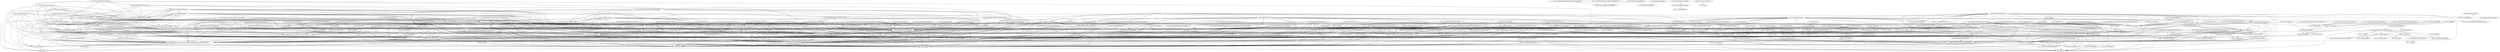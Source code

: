digraph G { 
"fg_010: AbstractDeviateException" -> "fg_009: ErrorCode"; 
"fg_011: DeviateException" -> "fg_010: AbstractDeviateException"; 
"fg_011: DeviateException" -> "fg_009: ErrorCode"; 
"fg_021: AttributeElement" -> "fg_020: XmlConstants"; 
"fg_022: GraphComponent" -> "fg_020: XmlConstants"; 
"fg_022: GraphComponent" -> "fg_021: AttributeElement"; 
"fg_033: HistoryEntry,HistoryConstants" -> "fg_004: HistoryPath"; 
"fg_034: LicenseException,DeviateFatalException" -> "fg_010: AbstractDeviateException"; 
"fg_034: LicenseException,DeviateFatalException" -> "fg_009: ErrorCode"; 
"fg_035: LicenseRestrictionException" -> "fg_011: DeviateException"; 
"fg_035: LicenseRestrictionException" -> "fg_009: ErrorCode"; 
"fg_036: ErrorCodeRegistry" -> "fg_009: ErrorCode"; 
"fg_039: ClusterGroup,ClusterComponentCopier,ClusterItem,ClusterVisitor,ClusterComponent" -> "fg_014: Depth"; 
"fg_039: ClusterGroup,ClusterComponentCopier,ClusterItem,ClusterVisitor,ClusterComponent" -> "fg_040: ClusterParent"; 
"fg_039: ClusterGroup,ClusterComponentCopier,ClusterItem,ClusterVisitor,ClusterComponent" -> "fg_038: Named"; 
"fg_040: ClusterParent" -> "fg_038: Named"; 
"fg_041: TreeNode" -> "fg_014: Depth"; 
"fg_043: Ordered,NamePreProcessor" -> "fg_011: DeviateException"; 
"fg_044: UUIDKeyConverter" -> "fg_025: ProjectKeyConverter,SimpleProjectKeyConverter"; 
"fg_045: Dependency" -> "fg_005: DependencyType"; 
"fg_045: Dependency" -> "fg_006: Location"; 
"fg_046: ErrorCodeRegistry,ErrorCodeRegistry,ErrorCodeRegistry" -> "fg_009: ErrorCode"; 
"fg_047: NameProcessingService" -> "fg_011: DeviateException"; 
"fg_048: AbstractDependencyMatrixTraversalVisitor" -> "fg_019: TraversalVisitResult,DependencyMatrixTraversalVisitor"; 
"fg_049: DependencyTypeJsonDeserializer" -> "fg_005: DependencyType"; 
"fg_050: ProjectResource,AbstractMetadataCollection" -> "fg_007: MetadataAccessor"; 
"fg_051: TriFunction,DeviateExceptionBuilder" -> "fg_035: LicenseRestrictionException"; 
"fg_051: TriFunction,DeviateExceptionBuilder" -> "fg_011: DeviateException"; 
"fg_051: TriFunction,DeviateExceptionBuilder" -> "fg_010: AbstractDeviateException"; 
"fg_051: TriFunction,DeviateExceptionBuilder" -> "fg_034: LicenseException,DeviateFatalException"; 
"fg_051: TriFunction,DeviateExceptionBuilder" -> "fg_009: ErrorCode"; 
"fg_052: RevisionException" -> "fg_011: DeviateException"; 
"fg_052: RevisionException" -> "fg_036: ErrorCodeRegistry"; 
"fg_054: DependencyTypeFamily" -> "fg_005: DependencyType"; 
"fg_054: DependencyTypeFamily" -> "fg_045: Dependency"; 
"fg_055: Clustering" -> "fg_050: ProjectResource,AbstractMetadataCollection"; 
"fg_055: Clustering" -> "fg_039: ClusterGroup,ClusterComponentCopier,ClusterItem,ClusterVisitor,ClusterComponent"; 
"fg_055: Clustering" -> "fg_040: ClusterParent"; 
"fg_056: AbstractOrdered" -> "fg_043: Ordered,NamePreProcessor"; 
"fg_057: ClusterComponentComparator" -> "fg_039: ClusterGroup,ClusterComponentCopier,ClusterItem,ClusterVisitor,ClusterComponent"; 
"fg_058: DependencyMatrix" -> "fg_050: ProjectResource,AbstractMetadataCollection"; 
"fg_058: DependencyMatrix" -> "fg_005: DependencyType"; 
"fg_058: DependencyMatrix" -> "fg_006: Location"; 
"fg_058: DependencyMatrix" -> "fg_045: Dependency"; 
"fg_059: SimpleDependency" -> "fg_005: DependencyType"; 
"fg_059: SimpleDependency" -> "fg_006: Location"; 
"fg_059: SimpleDependency" -> "fg_045: Dependency"; 
"fg_060: SimpleDependencyMatrix" -> "fg_050: ProjectResource,AbstractMetadataCollection"; 
"fg_060: SimpleDependencyMatrix" -> "fg_005: DependencyType"; 
"fg_060: SimpleDependencyMatrix" -> "fg_006: Location"; 
"fg_060: SimpleDependencyMatrix" -> "fg_045: Dependency"; 
"fg_060: SimpleDependencyMatrix" -> "fg_058: DependencyMatrix"; 
"fg_060: SimpleDependencyMatrix" -> "fg_054: DependencyTypeFamily"; 
"fg_061: DependencyMatrixBuilder" -> "fg_005: DependencyType"; 
"fg_061: DependencyMatrixBuilder" -> "fg_045: Dependency"; 
"fg_062: SimpleDependencyMatrixBuilder" -> "fg_005: DependencyType"; 
"fg_062: SimpleDependencyMatrixBuilder" -> "fg_045: Dependency"; 
"fg_062: SimpleDependencyMatrixBuilder" -> "fg_059: SimpleDependency"; 
"fg_062: SimpleDependencyMatrixBuilder" -> "fg_060: SimpleDependencyMatrix"; 
"fg_062: SimpleDependencyMatrixBuilder" -> "fg_061: DependencyMatrixBuilder"; 
"fg_062: SimpleDependencyMatrixBuilder" -> "fg_046: ErrorCodeRegistry,ErrorCodeRegistry,ErrorCodeRegistry"; 
"fg_062: SimpleDependencyMatrixBuilder" -> "fg_058: DependencyMatrix"; 
"fg_062: SimpleDependencyMatrixBuilder" -> "fg_051: TriFunction,DeviateExceptionBuilder"; 
"fg_063: TraversalVisitResult,ClusterTraversalVisitor" -> "fg_055: Clustering"; 
"fg_063: TraversalVisitResult,ClusterTraversalVisitor" -> "fg_039: ClusterGroup,ClusterComponentCopier,ClusterItem,ClusterVisitor,ClusterComponent"; 
"fg_064: ProjectResourceCollection" -> "fg_050: ProjectResource,AbstractMetadataCollection"; 
"fg_066: Project" -> "fg_055: Clustering"; 
"fg_066: Project" -> "fg_064: ProjectResourceCollection"; 
"fg_066: Project" -> "fg_058: DependencyMatrix"; 
"fg_066: Project" -> "fg_007: MetadataAccessor"; 
"fg_066: Project" -> "fg_038: Named"; 
"fg_067: SimpleProjectResourceCollection" -> "fg_050: ProjectResource,AbstractMetadataCollection"; 
"fg_067: SimpleProjectResourceCollection" -> "fg_027: LazyReference"; 
"fg_067: SimpleProjectResourceCollection" -> "fg_064: ProjectResourceCollection"; 
"fg_068: SimpleProject" -> "fg_066: Project"; 
"fg_068: SimpleProject" -> "fg_067: SimpleProjectResourceCollection"; 
"fg_068: SimpleProject" -> "fg_050: ProjectResource,AbstractMetadataCollection"; 
"fg_068: SimpleProject" -> "fg_055: Clustering"; 
"fg_068: SimpleProject" -> "fg_027: LazyReference"; 
"fg_068: SimpleProject" -> "fg_064: ProjectResourceCollection"; 
"fg_068: SimpleProject" -> "fg_058: DependencyMatrix"; 
"fg_068: SimpleProject" -> "fg_065: ProjectResourceCollectionConstants"; 
"fg_069: SimpleClusteringFileService,ClusteringFileService" -> "fg_055: Clustering"; 
"fg_069: SimpleClusteringFileService,ClusteringFileService" -> "fg_012: FilePathUtils"; 
"fg_069: SimpleClusteringFileService,ClusteringFileService" -> "fg_008: VisibleForTest"; 
"fg_069: SimpleClusteringFileService,ClusteringFileService" -> "fg_039: ClusterGroup,ClusterComponentCopier,ClusterItem,ClusterVisitor,ClusterComponent"; 
"fg_069: SimpleClusteringFileService,ClusteringFileService" -> "fg_046: ErrorCodeRegistry,ErrorCodeRegistry,ErrorCodeRegistry"; 
"fg_069: SimpleClusteringFileService,ClusteringFileService" -> "fg_015: Licensed"; 
"fg_069: SimpleClusteringFileService,ClusteringFileService" -> "fg_051: TriFunction,DeviateExceptionBuilder"; 
"fg_069: SimpleClusteringFileService,ClusteringFileService" -> "fg_024: CompactDataOutputStream"; 
"fg_069: SimpleClusteringFileService,ClusteringFileService" -> "fg_023: CompactDataInputStream"; 
"fg_071: DoubleMetadataConverter,StringMetadataConverter,BooleanMetadataConverter,IntegerMetadataConverter" -> "fg_070: MetadataConverter"; 
"fg_072: ErrorCodeRegistry" -> "fg_009: ErrorCode"; 
"fg_073: SimpleMetadataFileService" -> "fg_008: VisibleForTest"; 
"fg_073: SimpleMetadataFileService" -> "fg_070: MetadataConverter"; 
"fg_073: SimpleMetadataFileService" -> "fg_071: DoubleMetadataConverter,StringMetadataConverter,BooleanMetadataConverter,IntegerMetadataConverter"; 
"fg_073: SimpleMetadataFileService" -> "fg_072: ErrorCodeRegistry"; 
"fg_073: SimpleMetadataFileService" -> "fg_026: MetadataFileService"; 
"fg_073: SimpleMetadataFileService" -> "fg_051: TriFunction,DeviateExceptionBuilder"; 
"fg_073: SimpleMetadataFileService" -> "fg_024: CompactDataOutputStream"; 
"fg_073: SimpleMetadataFileService" -> "fg_023: CompactDataInputStream"; 
"fg_074: DependencyMatrixImportService" -> "fg_058: DependencyMatrix"; 
"fg_075: CustomDependencyTypeFactory" -> "fg_005: DependencyType"; 
"fg_075: CustomDependencyTypeFactory" -> "fg_054: DependencyTypeFamily"; 
"fg_076: DependencyMatrixTypeDetection" -> "fg_005: DependencyType"; 
"fg_076: DependencyMatrixTypeDetection" -> "fg_058: DependencyMatrix"; 
"fg_076: DependencyMatrixTypeDetection" -> "fg_054: DependencyTypeFamily"; 
"fg_077: ClusteringComparator" -> "fg_055: Clustering"; 
"fg_077: ClusteringComparator" -> "fg_057: ClusterComponentComparator"; 
"fg_077: ClusteringComparator" -> "fg_039: ClusterGroup,ClusterComponentCopier,ClusterItem,ClusterVisitor,ClusterComponent"; 
"fg_078: ClusteringImportService,ClusteringExportService" -> "fg_055: Clustering"; 
"fg_079: BidiDependencyMatrix" -> "fg_005: DependencyType"; 
"fg_079: BidiDependencyMatrix" -> "fg_045: Dependency"; 
"fg_079: BidiDependencyMatrix" -> "fg_006: Location"; 
"fg_079: BidiDependencyMatrix" -> "fg_058: DependencyMatrix"; 
"fg_080: DependencyMatrixExportService,ArchIssue,DependencyMatrixFileService,RootIndexElement" -> "fg_058: DependencyMatrix"; 
"fg_081: VariableSelector,VariableSelectors" -> "fg_079: BidiDependencyMatrix"; 
"fg_082: DependencyMatrixBuilderFactory,SimpleDependencyMatrixFileService" -> "fg_006: Location"; 
"fg_082: DependencyMatrixBuilderFactory,SimpleDependencyMatrixFileService" -> "fg_045: Dependency"; 
"fg_082: DependencyMatrixBuilderFactory,SimpleDependencyMatrixFileService" -> "fg_062: SimpleDependencyMatrixBuilder"; 
"fg_082: DependencyMatrixBuilderFactory,SimpleDependencyMatrixFileService" -> "fg_080: DependencyMatrixExportService,ArchIssue,DependencyMatrixFileService,RootIndexElement"; 
"fg_082: DependencyMatrixBuilderFactory,SimpleDependencyMatrixFileService" -> "fg_061: DependencyMatrixBuilder"; 
"fg_082: DependencyMatrixBuilderFactory,SimpleDependencyMatrixFileService" -> "fg_046: ErrorCodeRegistry,ErrorCodeRegistry,ErrorCodeRegistry"; 
"fg_082: DependencyMatrixBuilderFactory,SimpleDependencyMatrixFileService" -> "fg_015: Licensed"; 
"fg_082: DependencyMatrixBuilderFactory,SimpleDependencyMatrixFileService" -> "fg_023: CompactDataInputStream"; 
"fg_082: DependencyMatrixBuilderFactory,SimpleDependencyMatrixFileService" -> "fg_005: DependencyType"; 
"fg_082: DependencyMatrixBuilderFactory,SimpleDependencyMatrixFileService" -> "fg_012: FilePathUtils"; 
"fg_082: DependencyMatrixBuilderFactory,SimpleDependencyMatrixFileService" -> "fg_008: VisibleForTest"; 
"fg_082: DependencyMatrixBuilderFactory,SimpleDependencyMatrixFileService" -> "fg_058: DependencyMatrix"; 
"fg_082: DependencyMatrixBuilderFactory,SimpleDependencyMatrixFileService" -> "fg_051: TriFunction,DeviateExceptionBuilder"; 
"fg_082: DependencyMatrixBuilderFactory,SimpleDependencyMatrixFileService" -> "fg_024: CompactDataOutputStream"; 
"fg_083: SimpleMutableProject" -> "fg_068: SimpleProject"; 
"fg_083: SimpleMutableProject" -> "fg_050: ProjectResource,AbstractMetadataCollection"; 
"fg_083: SimpleMutableProject" -> "fg_055: Clustering"; 
"fg_083: SimpleMutableProject" -> "fg_064: ProjectResourceCollection"; 
"fg_083: SimpleMutableProject" -> "fg_058: DependencyMatrix"; 
"fg_084: TestSamples" -> "fg_005: DependencyType"; 
"fg_084: TestSamples" -> "fg_055: Clustering"; 
"fg_084: TestSamples" -> "fg_062: SimpleDependencyMatrixBuilder"; 
"fg_084: TestSamples" -> "fg_039: ClusterGroup,ClusterComponentCopier,ClusterItem,ClusterVisitor,ClusterComponent"; 
"fg_084: TestSamples" -> "fg_061: DependencyMatrixBuilder"; 
"fg_084: TestSamples" -> "fg_058: DependencyMatrix"; 
"fg_084: TestSamples" -> "fg_054: DependencyTypeFamily"; 
"fg_085: UnorderedDependencyMatrixBuilder" -> "fg_005: DependencyType"; 
"fg_085: UnorderedDependencyMatrixBuilder" -> "fg_006: Location"; 
"fg_085: UnorderedDependencyMatrixBuilder" -> "fg_045: Dependency"; 
"fg_085: UnorderedDependencyMatrixBuilder" -> "fg_062: SimpleDependencyMatrixBuilder"; 
"fg_085: UnorderedDependencyMatrixBuilder" -> "fg_059: SimpleDependency"; 
"fg_085: UnorderedDependencyMatrixBuilder" -> "fg_060: SimpleDependencyMatrix"; 
"fg_085: UnorderedDependencyMatrixBuilder" -> "fg_061: DependencyMatrixBuilder"; 
"fg_086: AbstractClusteringExportService" -> "fg_055: Clustering"; 
"fg_086: AbstractClusteringExportService" -> "fg_012: FilePathUtils"; 
"fg_086: AbstractClusteringExportService" -> "fg_046: ErrorCodeRegistry,ErrorCodeRegistry,ErrorCodeRegistry"; 
"fg_086: AbstractClusteringExportService" -> "fg_078: ClusteringImportService,ClusteringExportService"; 
"fg_086: AbstractClusteringExportService" -> "fg_051: TriFunction,DeviateExceptionBuilder"; 
"fg_087: SimpleBidiDependencyMatrix" -> "fg_079: BidiDependencyMatrix"; 
"fg_087: SimpleBidiDependencyMatrix" -> "fg_005: DependencyType"; 
"fg_087: SimpleBidiDependencyMatrix" -> "fg_045: Dependency"; 
"fg_087: SimpleBidiDependencyMatrix" -> "fg_006: Location"; 
"fg_087: SimpleBidiDependencyMatrix" -> "fg_062: SimpleDependencyMatrixBuilder"; 
"fg_087: SimpleBidiDependencyMatrix" -> "fg_060: SimpleDependencyMatrix"; 
"fg_087: SimpleBidiDependencyMatrix" -> "fg_058: DependencyMatrix"; 
"fg_088: FilteredBidiDependencyMatrix" -> "fg_079: BidiDependencyMatrix"; 
"fg_089: AbstractDependencyMatrixExportService" -> "fg_012: FilePathUtils"; 
"fg_089: AbstractDependencyMatrixExportService" -> "fg_080: DependencyMatrixExportService,ArchIssue,DependencyMatrixFileService,RootIndexElement"; 
"fg_089: AbstractDependencyMatrixExportService" -> "fg_046: ErrorCodeRegistry,ErrorCodeRegistry,ErrorCodeRegistry"; 
"fg_089: AbstractDependencyMatrixExportService" -> "fg_058: DependencyMatrix"; 
"fg_089: AbstractDependencyMatrixExportService" -> "fg_051: TriFunction,DeviateExceptionBuilder"; 
"fg_090: AbstractHierarchyServiceTestBase" -> "fg_055: Clustering"; 
"fg_090: AbstractHierarchyServiceTestBase" -> "fg_062: SimpleDependencyMatrixBuilder"; 
"fg_090: AbstractHierarchyServiceTestBase" -> "fg_016: ClusterName"; 
"fg_090: AbstractHierarchyServiceTestBase" -> "fg_039: ClusterGroup,ClusterComponentCopier,ClusterItem,ClusterVisitor,ClusterComponent"; 
"fg_090: AbstractHierarchyServiceTestBase" -> "fg_040: ClusterParent"; 
"fg_090: AbstractHierarchyServiceTestBase" -> "fg_003: MockitoTestBase"; 
"fg_091: AbstractClusterTraversalVisitor" -> "fg_055: Clustering"; 
"fg_091: AbstractClusterTraversalVisitor" -> "fg_039: ClusterGroup,ClusterComponentCopier,ClusterItem,ClusterVisitor,ClusterComponent"; 
"fg_091: AbstractClusterTraversalVisitor" -> "fg_063: TraversalVisitResult,ClusterTraversalVisitor"; 
"fg_092: ClusterTraversal" -> "fg_055: Clustering"; 
"fg_092: ClusterTraversal" -> "fg_039: ClusterGroup,ClusterComponentCopier,ClusterItem,ClusterVisitor,ClusterComponent"; 
"fg_092: ClusterTraversal" -> "fg_063: TraversalVisitResult,ClusterTraversalVisitor"; 
"fg_093: HierarchyServiceTestDataProvider" -> "fg_005: DependencyType"; 
"fg_093: HierarchyServiceTestDataProvider" -> "fg_062: SimpleDependencyMatrixBuilder"; 
"fg_093: HierarchyServiceTestDataProvider" -> "fg_060: SimpleDependencyMatrix"; 
"fg_094: AbstractPrinter" -> "fg_080: DependencyMatrixExportService,ArchIssue,DependencyMatrixFileService,RootIndexElement"; 
"fg_094: AbstractPrinter" -> "fg_058: DependencyMatrix"; 
"fg_095: DependencyMatrixTestDataProvider" -> "fg_005: DependencyType"; 
"fg_095: DependencyMatrixTestDataProvider" -> "fg_045: Dependency"; 
"fg_095: DependencyMatrixTestDataProvider" -> "fg_062: SimpleDependencyMatrixBuilder"; 
"fg_095: DependencyMatrixTestDataProvider" -> "fg_059: SimpleDependency"; 
"fg_095: DependencyMatrixTestDataProvider" -> "fg_060: SimpleDependencyMatrix"; 
"fg_096: DependencyMatrixTraversal" -> "fg_079: BidiDependencyMatrix"; 
"fg_096: DependencyMatrixTraversal" -> "fg_006: Location"; 
"fg_096: DependencyMatrixTraversal" -> "fg_088: FilteredBidiDependencyMatrix"; 
"fg_096: DependencyMatrixTraversal" -> "fg_018: TIntRangeIterator"; 
"fg_096: DependencyMatrixTraversal" -> "fg_019: TraversalVisitResult,DependencyMatrixTraversalVisitor"; 
"fg_096: DependencyMatrixTraversal" -> "fg_058: DependencyMatrix"; 
"fg_097: DependencyMatrixReclusterService,SimpleDependencyMatrixReclusterService" -> "fg_092: ClusterTraversal"; 
"fg_097: DependencyMatrixReclusterService,SimpleDependencyMatrixReclusterService" -> "fg_005: DependencyType"; 
"fg_097: DependencyMatrixReclusterService,SimpleDependencyMatrixReclusterService" -> "fg_055: Clustering"; 
"fg_097: DependencyMatrixReclusterService,SimpleDependencyMatrixReclusterService" -> "fg_045: Dependency"; 
"fg_097: DependencyMatrixReclusterService,SimpleDependencyMatrixReclusterService" -> "fg_006: Location"; 
"fg_097: DependencyMatrixReclusterService,SimpleDependencyMatrixReclusterService" -> "fg_062: SimpleDependencyMatrixBuilder"; 
"fg_097: DependencyMatrixReclusterService,SimpleDependencyMatrixReclusterService" -> "fg_039: ClusterGroup,ClusterComponentCopier,ClusterItem,ClusterVisitor,ClusterComponent"; 
"fg_097: DependencyMatrixReclusterService,SimpleDependencyMatrixReclusterService" -> "fg_015: Licensed"; 
"fg_097: DependencyMatrixReclusterService,SimpleDependencyMatrixReclusterService" -> "fg_058: DependencyMatrix"; 
"fg_097: DependencyMatrixReclusterService,SimpleDependencyMatrixReclusterService" -> "fg_063: TraversalVisitResult,ClusterTraversalVisitor"; 
"fg_098: ClusterUtils" -> "fg_092: ClusterTraversal"; 
"fg_098: ClusterUtils" -> "fg_055: Clustering"; 
"fg_098: ClusterUtils" -> "fg_039: ClusterGroup,ClusterComponentCopier,ClusterItem,ClusterVisitor,ClusterComponent"; 
"fg_098: ClusterUtils" -> "fg_058: DependencyMatrix"; 
"fg_098: ClusterUtils" -> "fg_063: TraversalVisitResult,ClusterTraversalVisitor"; 
"fg_098: ClusterUtils" -> "fg_091: AbstractClusterTraversalVisitor"; 
"fg_099: HierarchyBasedMetricService" -> "fg_079: BidiDependencyMatrix"; 
"fg_099: HierarchyBasedMetricService" -> "fg_045: Dependency"; 
"fg_099: HierarchyBasedMetricService" -> "fg_006: Location"; 
"fg_099: HierarchyBasedMetricService" -> "fg_055: Clustering"; 
"fg_099: HierarchyBasedMetricService" -> "fg_060: SimpleDependencyMatrix"; 
"fg_099: HierarchyBasedMetricService" -> "fg_058: DependencyMatrix"; 
"fg_099: HierarchyBasedMetricService" -> "fg_015: Licensed"; 
"fg_099: HierarchyBasedMetricService" -> "fg_054: DependencyTypeFamily"; 
"fg_099: HierarchyBasedMetricService" -> "fg_087: SimpleBidiDependencyMatrix"; 
"fg_100: ProjectBuilder,SimpleProjectBuilder" -> "fg_066: Project"; 
"fg_100: ProjectBuilder,SimpleProjectBuilder" -> "fg_068: SimpleProject"; 
"fg_100: ProjectBuilder,SimpleProjectBuilder" -> "fg_067: SimpleProjectResourceCollection"; 
"fg_100: ProjectBuilder,SimpleProjectBuilder" -> "fg_050: ProjectResource,AbstractMetadataCollection"; 
"fg_100: ProjectBuilder,SimpleProjectBuilder" -> "fg_055: Clustering"; 
"fg_100: ProjectBuilder,SimpleProjectBuilder" -> "fg_083: SimpleMutableProject"; 
"fg_100: ProjectBuilder,SimpleProjectBuilder" -> "fg_064: ProjectResourceCollection"; 
"fg_100: ProjectBuilder,SimpleProjectBuilder" -> "fg_058: DependencyMatrix"; 
"fg_100: ProjectBuilder,SimpleProjectBuilder" -> "fg_007: MetadataAccessor"; 
"fg_100: ProjectBuilder,SimpleProjectBuilder" -> "fg_065: ProjectResourceCollectionConstants"; 
"fg_101: NamespaceClusterService" -> "fg_092: ClusterTraversal"; 
"fg_101: NamespaceClusterService" -> "fg_055: Clustering"; 
"fg_101: NamespaceClusterService" -> "fg_016: ClusterName"; 
"fg_101: NamespaceClusterService" -> "fg_039: ClusterGroup,ClusterComponentCopier,ClusterItem,ClusterVisitor,ClusterComponent"; 
"fg_101: NamespaceClusterService" -> "fg_058: DependencyMatrix"; 
"fg_101: NamespaceClusterService" -> "fg_063: TraversalVisitResult,ClusterTraversalVisitor"; 
"fg_101: NamespaceClusterService" -> "fg_091: AbstractClusterTraversalVisitor"; 
"fg_102: SimpleFilteredBidiDependencyMatrix" -> "fg_079: BidiDependencyMatrix"; 
"fg_102: SimpleFilteredBidiDependencyMatrix" -> "fg_050: ProjectResource,AbstractMetadataCollection"; 
"fg_102: SimpleFilteredBidiDependencyMatrix" -> "fg_005: DependencyType"; 
"fg_102: SimpleFilteredBidiDependencyMatrix" -> "fg_006: Location"; 
"fg_102: SimpleFilteredBidiDependencyMatrix" -> "fg_045: Dependency"; 
"fg_102: SimpleFilteredBidiDependencyMatrix" -> "fg_088: FilteredBidiDependencyMatrix"; 
"fg_102: SimpleFilteredBidiDependencyMatrix" -> "fg_058: DependencyMatrix"; 
"fg_102: SimpleFilteredBidiDependencyMatrix" -> "fg_054: DependencyTypeFamily"; 
"fg_103: DependencyMatrixFilterService" -> "fg_088: FilteredBidiDependencyMatrix"; 
"fg_103: DependencyMatrixFilterService" -> "fg_058: DependencyMatrix"; 
"fg_104: SimpleDependencyMatrixCondenseService,DependencyMatrixCondenseService" -> "fg_079: BidiDependencyMatrix"; 
"fg_104: SimpleDependencyMatrixCondenseService,DependencyMatrixCondenseService" -> "fg_005: DependencyType"; 
"fg_104: SimpleDependencyMatrixCondenseService,DependencyMatrixCondenseService" -> "fg_045: Dependency"; 
"fg_104: SimpleDependencyMatrixCondenseService,DependencyMatrixCondenseService" -> "fg_006: Location"; 
"fg_104: SimpleDependencyMatrixCondenseService,DependencyMatrixCondenseService" -> "fg_096: DependencyMatrixTraversal"; 
"fg_104: SimpleDependencyMatrixCondenseService,DependencyMatrixCondenseService" -> "fg_060: SimpleDependencyMatrix"; 
"fg_104: SimpleDependencyMatrixCondenseService,DependencyMatrixCondenseService" -> "fg_085: UnorderedDependencyMatrixBuilder"; 
"fg_104: SimpleDependencyMatrixCondenseService,DependencyMatrixCondenseService" -> "fg_048: AbstractDependencyMatrixTraversalVisitor"; 
"fg_104: SimpleDependencyMatrixCondenseService,DependencyMatrixCondenseService" -> "fg_019: TraversalVisitResult,DependencyMatrixTraversalVisitor"; 
"fg_104: SimpleDependencyMatrixCondenseService,DependencyMatrixCondenseService" -> "fg_058: DependencyMatrix"; 
"fg_104: SimpleDependencyMatrixCondenseService,DependencyMatrixCondenseService" -> "fg_015: Licensed"; 
"fg_104: SimpleDependencyMatrixCondenseService,DependencyMatrixCondenseService" -> "fg_087: SimpleBidiDependencyMatrix"; 
"fg_105: ProjectConverter,SimpleProjectResourceConverter" -> "fg_050: ProjectResource,AbstractMetadataCollection"; 
"fg_108: ErrorCodeRegistry" -> "fg_009: ErrorCode"; 
"fg_109: ProjectFileService" -> "fg_066: Project"; 
"fg_110: MatrixResourceConverter" -> "fg_080: DependencyMatrixExportService,ArchIssue,DependencyMatrixFileService,RootIndexElement"; 
"fg_110: MatrixResourceConverter" -> "fg_105: ProjectConverter,SimpleProjectResourceConverter"; 
"fg_110: MatrixResourceConverter" -> "fg_058: DependencyMatrix"; 
"fg_111: ClusteringResourceConverter" -> "fg_055: Clustering"; 
"fg_111: ClusteringResourceConverter" -> "fg_105: ProjectConverter,SimpleProjectResourceConverter"; 
"fg_111: ClusteringResourceConverter" -> "fg_069: SimpleClusteringFileService,ClusteringFileService"; 
"fg_112: SimpleProjectFileService" -> "fg_066: Project"; 
"fg_112: SimpleProjectFileService" -> "fg_083: SimpleMutableProject"; 
"fg_112: SimpleProjectFileService" -> "fg_111: ClusteringResourceConverter"; 
"fg_112: SimpleProjectFileService" -> "fg_064: ProjectResourceCollection"; 
"fg_112: SimpleProjectFileService" -> "fg_110: MatrixResourceConverter"; 
"fg_112: SimpleProjectFileService" -> "fg_015: Licensed"; 
"fg_112: SimpleProjectFileService" -> "fg_007: MetadataAccessor"; 
"fg_112: SimpleProjectFileService" -> "fg_069: SimpleClusteringFileService,ClusteringFileService"; 
"fg_112: SimpleProjectFileService" -> "fg_026: MetadataFileService"; 
"fg_112: SimpleProjectFileService" -> "fg_025: ProjectKeyConverter,SimpleProjectKeyConverter"; 
"fg_112: SimpleProjectFileService" -> "fg_108: ErrorCodeRegistry"; 
"fg_112: SimpleProjectFileService" -> "fg_023: CompactDataInputStream"; 
"fg_112: SimpleProjectFileService" -> "fg_050: ProjectResource,AbstractMetadataCollection"; 
"fg_112: SimpleProjectFileService" -> "fg_100: ProjectBuilder,SimpleProjectBuilder"; 
"fg_112: SimpleProjectFileService" -> "fg_008: VisibleForTest"; 
"fg_112: SimpleProjectFileService" -> "fg_011: DeviateException"; 
"fg_112: SimpleProjectFileService" -> "fg_106: TriConsumer"; 
"fg_112: SimpleProjectFileService" -> "fg_082: DependencyMatrixBuilderFactory,SimpleDependencyMatrixFileService"; 
"fg_112: SimpleProjectFileService" -> "fg_105: ProjectConverter,SimpleProjectResourceConverter"; 
"fg_112: SimpleProjectFileService" -> "fg_051: TriFunction,DeviateExceptionBuilder"; 
"fg_112: SimpleProjectFileService" -> "fg_024: CompactDataOutputStream"; 
"fg_112: SimpleProjectFileService" -> "fg_109: ProjectFileService"; 
"fg_112: SimpleProjectFileService" -> "fg_107: QuadConsumer"; 
"fg_112: SimpleProjectFileService" -> "fg_065: ProjectResourceCollectionConstants"; 
"fg_114: HierarchyService" -> "fg_079: BidiDependencyMatrix"; 
"fg_114: HierarchyService" -> "fg_113: HierarchyServiceOptions"; 
"fg_114: HierarchyService" -> "fg_055: Clustering"; 
"fg_114: HierarchyService" -> "fg_058: DependencyMatrix"; 
"fg_115: AbstractHierarchyService" -> "fg_113: HierarchyServiceOptions"; 
"fg_115: AbstractHierarchyService" -> "fg_055: Clustering"; 
"fg_115: AbstractHierarchyService" -> "fg_114: HierarchyService"; 
"fg_115: AbstractHierarchyService" -> "fg_104: SimpleDependencyMatrixCondenseService,DependencyMatrixCondenseService"; 
"fg_115: AbstractHierarchyService" -> "fg_060: SimpleDependencyMatrix"; 
"fg_115: AbstractHierarchyService" -> "fg_058: DependencyMatrix"; 
"fg_115: AbstractHierarchyService" -> "fg_087: SimpleBidiDependencyMatrix"; 
"fg_116: AbstractRecursiveHierarchyServiceOptions" -> "fg_113: HierarchyServiceOptions"; 
"fg_116: AbstractRecursiveHierarchyServiceOptions" -> "fg_088: FilteredBidiDependencyMatrix"; 
"fg_116: AbstractRecursiveHierarchyServiceOptions" -> "fg_016: ClusterName"; 
"fg_117: AbstractHierarchyProcessor" -> "fg_113: HierarchyServiceOptions"; 
"fg_117: AbstractHierarchyProcessor" -> "fg_006: Location"; 
"fg_117: AbstractHierarchyProcessor" -> "fg_045: Dependency"; 
"fg_117: AbstractHierarchyProcessor" -> "fg_016: ClusterName"; 
"fg_117: AbstractHierarchyProcessor" -> "fg_104: SimpleDependencyMatrixCondenseService,DependencyMatrixCondenseService"; 
"fg_117: AbstractHierarchyProcessor" -> "fg_039: ClusterGroup,ClusterComponentCopier,ClusterItem,ClusterVisitor,ClusterComponent"; 
"fg_117: AbstractHierarchyProcessor" -> "fg_085: UnorderedDependencyMatrixBuilder"; 
"fg_117: AbstractHierarchyProcessor" -> "fg_040: ClusterParent"; 
"fg_117: AbstractHierarchyProcessor" -> "fg_087: SimpleBidiDependencyMatrix"; 
"fg_117: AbstractHierarchyProcessor" -> "fg_079: BidiDependencyMatrix"; 
"fg_117: AbstractHierarchyProcessor" -> "fg_055: Clustering"; 
"fg_117: AbstractHierarchyProcessor" -> "fg_058: DependencyMatrix"; 
"fg_117: AbstractHierarchyProcessor" -> "fg_038: Named"; 
"fg_118: CollectionMatcherTest" -> "fg_001: CollectionMatcher"; 
"fg_119: HistoryLogTest,HistoryLog" -> "fg_033: HistoryEntry,HistoryConstants"; 
"fg_120: HistoryDependencyMatrixBuilder,HistoryDependencyMatrixBuilderTest" -> "fg_005: DependencyType"; 
"fg_120: HistoryDependencyMatrixBuilder,HistoryDependencyMatrixBuilderTest" -> "fg_006: Location"; 
"fg_120: HistoryDependencyMatrixBuilder,HistoryDependencyMatrixBuilderTest" -> "fg_062: SimpleDependencyMatrixBuilder"; 
"fg_120: HistoryDependencyMatrixBuilder,HistoryDependencyMatrixBuilderTest" -> "fg_008: VisibleForTest"; 
"fg_120: HistoryDependencyMatrixBuilder,HistoryDependencyMatrixBuilderTest" -> "fg_060: SimpleDependencyMatrix"; 
"fg_120: HistoryDependencyMatrixBuilder,HistoryDependencyMatrixBuilderTest" -> "fg_033: HistoryEntry,HistoryConstants"; 
"fg_120: HistoryDependencyMatrixBuilder,HistoryDependencyMatrixBuilderTest" -> "fg_054: DependencyTypeFamily"; 
"fg_120: HistoryDependencyMatrixBuilder,HistoryDependencyMatrixBuilderTest" -> "fg_004: HistoryPath"; 
"fg_121: ChangeSpaceIOService" -> "fg_012: FilePathUtils"; 
"fg_121: ChangeSpaceIOService" -> "fg_037: ModifiedFile"; 
"fg_121: ChangeSpaceIOService" -> "fg_036: ErrorCodeRegistry"; 
"fg_121: ChangeSpaceIOService" -> "fg_051: TriFunction,DeviateExceptionBuilder"; 
"fg_123: ChangeSpaceService" -> "fg_122: FileName"; 
"fg_123: ChangeSpaceService" -> "fg_121: ChangeSpaceIOService"; 
"fg_123: ChangeSpaceService" -> "fg_037: ModifiedFile"; 
"fg_123: ChangeSpaceService" -> "fg_033: HistoryEntry,HistoryConstants"; 
"fg_123: ChangeSpaceService" -> "fg_047: NameProcessingService"; 
"fg_123: ChangeSpaceService" -> "fg_004: HistoryPath"; 
"fg_124: SubversionLogEntry,SubversionLogPath" -> "fg_004: HistoryPath"; 
"fg_126: GitVersion" -> "fg_125: Version"; 
"fg_127: Repository" -> "fg_125: Version"; 
"fg_127: Repository" -> "fg_033: HistoryEntry,HistoryConstants"; 
"fg_128: ScmLoader" -> "fg_127: Repository"; 
"fg_129: GitLoader" -> "fg_127: Repository"; 
"fg_129: GitLoader" -> "fg_131: GitRepository"; 
"fg_129: GitLoader" -> "fg_128: ScmLoader"; 
"fg_130: ErrorCodeRegistry" -> "fg_009: ErrorCode"; 
"fg_131: GitRepository" -> "fg_127: Repository"; 
"fg_131: GitRepository" -> "fg_126: GitVersion"; 
"fg_131: GitRepository" -> "fg_125: Version"; 
"fg_131: GitRepository" -> "fg_033: HistoryEntry,HistoryConstants"; 
"fg_131: GitRepository" -> "fg_051: TriFunction,DeviateExceptionBuilder"; 
"fg_131: GitRepository" -> "fg_130: ErrorCodeRegistry"; 
"fg_131: GitRepository" -> "fg_004: HistoryPath"; 
"fg_132: ExportSpreadsheetServiceTest" -> "fg_097: DependencyMatrixReclusterService,SimpleDependencyMatrixReclusterService"; 
"fg_132: ExportSpreadsheetServiceTest" -> "fg_136: ExportSpreadsheetService"; 
"fg_132: ExportSpreadsheetServiceTest" -> "fg_005: DependencyType"; 
"fg_132: ExportSpreadsheetServiceTest" -> "fg_055: Clustering"; 
"fg_132: ExportSpreadsheetServiceTest" -> "fg_062: SimpleDependencyMatrixBuilder"; 
"fg_132: ExportSpreadsheetServiceTest" -> "fg_039: ClusterGroup,ClusterComponentCopier,ClusterItem,ClusterVisitor,ClusterComponent"; 
"fg_132: ExportSpreadsheetServiceTest" -> "fg_061: DependencyMatrixBuilder"; 
"fg_132: ExportSpreadsheetServiceTest" -> "fg_058: DependencyMatrix"; 
"fg_132: ExportSpreadsheetServiceTest" -> "fg_054: DependencyTypeFamily"; 
"fg_134: BoundingBox" -> "fg_006: Location"; 
"fg_135: StyleUtils" -> "fg_133: SpreadsheetUtils"; 
"fg_135: StyleUtils" -> "fg_134: BoundingBox"; 
"fg_136: ExportSpreadsheetService" -> "fg_092: ClusterTraversal"; 
"fg_136: ExportSpreadsheetService" -> "fg_097: DependencyMatrixReclusterService,SimpleDependencyMatrixReclusterService"; 
"fg_136: ExportSpreadsheetService" -> "fg_133: SpreadsheetUtils"; 
"fg_136: ExportSpreadsheetService" -> "fg_042: IntegerInterval"; 
"fg_136: ExportSpreadsheetService" -> "fg_045: Dependency"; 
"fg_136: ExportSpreadsheetService" -> "fg_039: ClusterGroup,ClusterComponentCopier,ClusterItem,ClusterVisitor,ClusterComponent"; 
"fg_136: ExportSpreadsheetService" -> "fg_015: Licensed"; 
"fg_136: ExportSpreadsheetService" -> "fg_063: TraversalVisitResult,ClusterTraversalVisitor"; 
"fg_136: ExportSpreadsheetService" -> "fg_054: DependencyTypeFamily"; 
"fg_136: ExportSpreadsheetService" -> "fg_005: DependencyType"; 
"fg_136: ExportSpreadsheetService" -> "fg_055: Clustering"; 
"fg_136: ExportSpreadsheetService" -> "fg_134: BoundingBox"; 
"fg_136: ExportSpreadsheetService" -> "fg_135: StyleUtils"; 
"fg_136: ExportSpreadsheetService" -> "fg_058: DependencyMatrix"; 
"fg_136: ExportSpreadsheetService" -> "fg_041: TreeNode"; 
"fg_137: PropagationCostServiceTest,PropagationCostService" -> "fg_045: Dependency"; 
"fg_137: PropagationCostServiceTest,PropagationCostService" -> "fg_084: TestSamples"; 
"fg_137: PropagationCostServiceTest,PropagationCostService" -> "fg_015: Licensed"; 
"fg_137: PropagationCostServiceTest,PropagationCostService" -> "fg_058: DependencyMatrix"; 
"fg_138: IndependenceLevelService,IndependenceLevelServiceTest" -> "fg_079: BidiDependencyMatrix"; 
"fg_138: IndependenceLevelService,IndependenceLevelServiceTest" -> "fg_055: Clustering"; 
"fg_138: IndependenceLevelService,IndependenceLevelServiceTest" -> "fg_084: TestSamples"; 
"fg_138: IndependenceLevelService,IndependenceLevelServiceTest" -> "fg_016: ClusterName"; 
"fg_138: IndependenceLevelService,IndependenceLevelServiceTest" -> "fg_039: ClusterGroup,ClusterComponentCopier,ClusterItem,ClusterVisitor,ClusterComponent"; 
"fg_138: IndependenceLevelService,IndependenceLevelServiceTest" -> "fg_058: DependencyMatrix"; 
"fg_138: IndependenceLevelService,IndependenceLevelServiceTest" -> "fg_015: Licensed"; 
"fg_138: IndependenceLevelService,IndependenceLevelServiceTest" -> "fg_098: ClusterUtils"; 
"fg_138: IndependenceLevelService,IndependenceLevelServiceTest" -> "fg_099: HierarchyBasedMetricService"; 
"fg_139: DecouplingLevelService,DecouplingLevelServiceTest" -> "fg_079: BidiDependencyMatrix"; 
"fg_139: DecouplingLevelService,DecouplingLevelServiceTest" -> "fg_045: Dependency"; 
"fg_139: DecouplingLevelService,DecouplingLevelServiceTest" -> "fg_055: Clustering"; 
"fg_139: DecouplingLevelService,DecouplingLevelServiceTest" -> "fg_084: TestSamples"; 
"fg_139: DecouplingLevelService,DecouplingLevelServiceTest" -> "fg_016: ClusterName"; 
"fg_139: DecouplingLevelService,DecouplingLevelServiceTest" -> "fg_039: ClusterGroup,ClusterComponentCopier,ClusterItem,ClusterVisitor,ClusterComponent"; 
"fg_139: DecouplingLevelService,DecouplingLevelServiceTest" -> "fg_058: DependencyMatrix"; 
"fg_139: DecouplingLevelService,DecouplingLevelServiceTest" -> "fg_098: ClusterUtils"; 
"fg_139: DecouplingLevelService,DecouplingLevelServiceTest" -> "fg_099: HierarchyBasedMetricService"; 
"fg_141: DependencyMatrixJsonExportService" -> "fg_089: AbstractDependencyMatrixExportService"; 
"fg_141: DependencyMatrixJsonExportService" -> "fg_005: DependencyType"; 
"fg_141: DependencyMatrixJsonExportService" -> "fg_045: Dependency"; 
"fg_141: DependencyMatrixJsonExportService" -> "fg_046: ErrorCodeRegistry,ErrorCodeRegistry,ErrorCodeRegistry"; 
"fg_141: DependencyMatrixJsonExportService" -> "fg_058: DependencyMatrix"; 
"fg_141: DependencyMatrixJsonExportService" -> "fg_015: Licensed"; 
"fg_141: DependencyMatrixJsonExportService" -> "fg_051: TriFunction,DeviateExceptionBuilder"; 
"fg_143: HotspotService" -> "fg_076: DependencyMatrixTypeDetection"; 
"fg_143: HotspotService" -> "fg_142: UnionFind"; 
"fg_143: HotspotService" -> "fg_017: JsonExportService"; 
"fg_143: HotspotService" -> "fg_012: FilePathUtils"; 
"fg_143: HotspotService" -> "fg_141: DependencyMatrixJsonExportService"; 
"fg_143: HotspotService" -> "fg_080: DependencyMatrixExportService,ArchIssue,DependencyMatrixFileService,RootIndexElement"; 
"fg_143: HotspotService" -> "fg_058: DependencyMatrix"; 
"fg_143: HotspotService" -> "fg_140: FileName"; 
"fg_143: HotspotService" -> "fg_103: DependencyMatrixFilterService"; 
"fg_144: SimpleHierarchyProcessor" -> "fg_079: BidiDependencyMatrix"; 
"fg_144: SimpleHierarchyProcessor" -> "fg_113: HierarchyServiceOptions"; 
"fg_144: SimpleHierarchyProcessor" -> "fg_055: Clustering"; 
"fg_144: SimpleHierarchyProcessor" -> "fg_104: SimpleDependencyMatrixCondenseService,DependencyMatrixCondenseService"; 
"fg_144: SimpleHierarchyProcessor" -> "fg_018: TIntRangeIterator"; 
"fg_144: SimpleHierarchyProcessor" -> "fg_039: ClusterGroup,ClusterComponentCopier,ClusterItem,ClusterVisitor,ClusterComponent"; 
"fg_144: SimpleHierarchyProcessor" -> "fg_117: AbstractHierarchyProcessor"; 
"fg_144: SimpleHierarchyProcessor" -> "fg_058: DependencyMatrix"; 
"fg_144: SimpleHierarchyProcessor" -> "fg_040: ClusterParent"; 
"fg_144: SimpleHierarchyProcessor" -> "fg_038: Named"; 
"fg_145: SimpleHierarchyService" -> "fg_079: BidiDependencyMatrix"; 
"fg_145: SimpleHierarchyService" -> "fg_113: HierarchyServiceOptions"; 
"fg_145: SimpleHierarchyService" -> "fg_055: Clustering"; 
"fg_145: SimpleHierarchyService" -> "fg_104: SimpleDependencyMatrixCondenseService,DependencyMatrixCondenseService"; 
"fg_145: SimpleHierarchyService" -> "fg_117: AbstractHierarchyProcessor"; 
"fg_145: SimpleHierarchyService" -> "fg_115: AbstractHierarchyService"; 
"fg_145: SimpleHierarchyService" -> "fg_015: Licensed"; 
"fg_145: SimpleHierarchyService" -> "fg_144: SimpleHierarchyProcessor"; 
"fg_146: SimpleHierarchyServiceTest" -> "fg_113: HierarchyServiceOptions"; 
"fg_146: SimpleHierarchyServiceTest" -> "fg_055: Clustering"; 
"fg_146: SimpleHierarchyServiceTest" -> "fg_062: SimpleDependencyMatrixBuilder"; 
"fg_146: SimpleHierarchyServiceTest" -> "fg_016: ClusterName"; 
"fg_146: SimpleHierarchyServiceTest" -> "fg_039: ClusterGroup,ClusterComponentCopier,ClusterItem,ClusterVisitor,ClusterComponent"; 
"fg_146: SimpleHierarchyServiceTest" -> "fg_145: SimpleHierarchyService"; 
"fg_146: SimpleHierarchyServiceTest" -> "fg_093: HierarchyServiceTestDataProvider"; 
"fg_146: SimpleHierarchyServiceTest" -> "fg_090: AbstractHierarchyServiceTestBase"; 
"fg_147: RecursiveStrictHierarchyServiceOptions" -> "fg_116: AbstractRecursiveHierarchyServiceOptions"; 
"fg_148: StrictModuleHierarchyTask" -> "fg_113: HierarchyServiceOptions"; 
"fg_148: StrictModuleHierarchyTask" -> "fg_006: Location"; 
"fg_148: StrictModuleHierarchyTask" -> "fg_045: Dependency"; 
"fg_148: StrictModuleHierarchyTask" -> "fg_104: SimpleDependencyMatrixCondenseService,DependencyMatrixCondenseService"; 
"fg_148: StrictModuleHierarchyTask" -> "fg_016: ClusterName"; 
"fg_148: StrictModuleHierarchyTask" -> "fg_039: ClusterGroup,ClusterComponentCopier,ClusterItem,ClusterVisitor,ClusterComponent"; 
"fg_148: StrictModuleHierarchyTask" -> "fg_085: UnorderedDependencyMatrixBuilder"; 
"fg_148: StrictModuleHierarchyTask" -> "fg_147: RecursiveStrictHierarchyServiceOptions"; 
"fg_148: StrictModuleHierarchyTask" -> "fg_040: ClusterParent"; 
"fg_148: StrictModuleHierarchyTask" -> "fg_087: SimpleBidiDependencyMatrix"; 
"fg_148: StrictModuleHierarchyTask" -> "fg_079: BidiDependencyMatrix"; 
"fg_148: StrictModuleHierarchyTask" -> "fg_055: Clustering"; 
"fg_148: StrictModuleHierarchyTask" -> "fg_088: FilteredBidiDependencyMatrix"; 
"fg_148: StrictModuleHierarchyTask" -> "fg_117: AbstractHierarchyProcessor"; 
"fg_148: StrictModuleHierarchyTask" -> "fg_102: SimpleFilteredBidiDependencyMatrix"; 
"fg_148: StrictModuleHierarchyTask" -> "fg_081: VariableSelector,VariableSelectors"; 
"fg_148: StrictModuleHierarchyTask" -> "fg_116: AbstractRecursiveHierarchyServiceOptions"; 
"fg_148: StrictModuleHierarchyTask" -> "fg_058: DependencyMatrix"; 
"fg_148: StrictModuleHierarchyTask" -> "fg_038: Named"; 
"fg_149: RecursiveStrictHierarchyProcessor" -> "fg_104: SimpleDependencyMatrixCondenseService,DependencyMatrixCondenseService"; 
"fg_149: RecursiveStrictHierarchyProcessor" -> "fg_039: ClusterGroup,ClusterComponentCopier,ClusterItem,ClusterVisitor,ClusterComponent"; 
"fg_149: RecursiveStrictHierarchyProcessor" -> "fg_018: TIntRangeIterator"; 
"fg_149: RecursiveStrictHierarchyProcessor" -> "fg_147: RecursiveStrictHierarchyServiceOptions"; 
"fg_149: RecursiveStrictHierarchyProcessor" -> "fg_040: ClusterParent"; 
"fg_149: RecursiveStrictHierarchyProcessor" -> "fg_079: BidiDependencyMatrix"; 
"fg_149: RecursiveStrictHierarchyProcessor" -> "fg_055: Clustering"; 
"fg_149: RecursiveStrictHierarchyProcessor" -> "fg_088: FilteredBidiDependencyMatrix"; 
"fg_149: RecursiveStrictHierarchyProcessor" -> "fg_102: SimpleFilteredBidiDependencyMatrix"; 
"fg_149: RecursiveStrictHierarchyProcessor" -> "fg_117: AbstractHierarchyProcessor"; 
"fg_149: RecursiveStrictHierarchyProcessor" -> "fg_058: DependencyMatrix"; 
"fg_149: RecursiveStrictHierarchyProcessor" -> "fg_081: VariableSelector,VariableSelectors"; 
"fg_149: RecursiveStrictHierarchyProcessor" -> "fg_038: Named"; 
"fg_149: RecursiveStrictHierarchyProcessor" -> "fg_148: StrictModuleHierarchyTask"; 
"fg_150: RecursiveStrictHierarchyService" -> "fg_079: BidiDependencyMatrix"; 
"fg_150: RecursiveStrictHierarchyService" -> "fg_055: Clustering"; 
"fg_150: RecursiveStrictHierarchyService" -> "fg_104: SimpleDependencyMatrixCondenseService,DependencyMatrixCondenseService"; 
"fg_150: RecursiveStrictHierarchyService" -> "fg_117: AbstractHierarchyProcessor"; 
"fg_150: RecursiveStrictHierarchyService" -> "fg_149: RecursiveStrictHierarchyProcessor"; 
"fg_150: RecursiveStrictHierarchyService" -> "fg_115: AbstractHierarchyService"; 
"fg_150: RecursiveStrictHierarchyService" -> "fg_081: VariableSelector,VariableSelectors"; 
"fg_150: RecursiveStrictHierarchyService" -> "fg_147: RecursiveStrictHierarchyServiceOptions"; 
"fg_151: RecursiveStrictHierarchyServiceTest" -> "fg_113: HierarchyServiceOptions"; 
"fg_151: RecursiveStrictHierarchyServiceTest" -> "fg_055: Clustering"; 
"fg_151: RecursiveStrictHierarchyServiceTest" -> "fg_062: SimpleDependencyMatrixBuilder"; 
"fg_151: RecursiveStrictHierarchyServiceTest" -> "fg_016: ClusterName"; 
"fg_151: RecursiveStrictHierarchyServiceTest" -> "fg_039: ClusterGroup,ClusterComponentCopier,ClusterItem,ClusterVisitor,ClusterComponent"; 
"fg_151: RecursiveStrictHierarchyServiceTest" -> "fg_116: AbstractRecursiveHierarchyServiceOptions"; 
"fg_151: RecursiveStrictHierarchyServiceTest" -> "fg_147: RecursiveStrictHierarchyServiceOptions"; 
"fg_151: RecursiveStrictHierarchyServiceTest" -> "fg_093: HierarchyServiceTestDataProvider"; 
"fg_151: RecursiveStrictHierarchyServiceTest" -> "fg_090: AbstractHierarchyServiceTestBase"; 
"fg_151: RecursiveStrictHierarchyServiceTest" -> "fg_150: RecursiveStrictHierarchyService"; 
"fg_152: RecursiveHierarchyServiceOptions" -> "fg_116: AbstractRecursiveHierarchyServiceOptions"; 
"fg_153: DesignRuleSplitService,DesignRuleSplitServiceTest" -> "fg_113: HierarchyServiceOptions"; 
"fg_153: DesignRuleSplitService,DesignRuleSplitServiceTest" -> "fg_005: DependencyType"; 
"fg_153: DesignRuleSplitService,DesignRuleSplitServiceTest" -> "fg_055: Clustering"; 
"fg_153: DesignRuleSplitService,DesignRuleSplitServiceTest" -> "fg_006: Location"; 
"fg_153: DesignRuleSplitService,DesignRuleSplitServiceTest" -> "fg_062: SimpleDependencyMatrixBuilder"; 
"fg_153: DesignRuleSplitService,DesignRuleSplitServiceTest" -> "fg_039: ClusterGroup,ClusterComponentCopier,ClusterItem,ClusterVisitor,ClusterComponent"; 
"fg_153: DesignRuleSplitService,DesignRuleSplitServiceTest" -> "fg_060: SimpleDependencyMatrix"; 
"fg_153: DesignRuleSplitService,DesignRuleSplitServiceTest" -> "fg_155: RecursiveHierarchyService"; 
"fg_153: DesignRuleSplitService,DesignRuleSplitServiceTest" -> "fg_058: DependencyMatrix"; 
"fg_153: DesignRuleSplitService,DesignRuleSplitServiceTest" -> "fg_152: RecursiveHierarchyServiceOptions"; 
"fg_153: DesignRuleSplitService,DesignRuleSplitServiceTest" -> "fg_087: SimpleBidiDependencyMatrix"; 
"fg_153: DesignRuleSplitService,DesignRuleSplitServiceTest" -> "fg_103: DependencyMatrixFilterService"; 
"fg_154: RecursiveHierarchyTask" -> "fg_113: HierarchyServiceOptions"; 
"fg_154: RecursiveHierarchyTask" -> "fg_006: Location"; 
"fg_154: RecursiveHierarchyTask" -> "fg_045: Dependency"; 
"fg_154: RecursiveHierarchyTask" -> "fg_016: ClusterName"; 
"fg_154: RecursiveHierarchyTask" -> "fg_104: SimpleDependencyMatrixCondenseService,DependencyMatrixCondenseService"; 
"fg_154: RecursiveHierarchyTask" -> "fg_039: ClusterGroup,ClusterComponentCopier,ClusterItem,ClusterVisitor,ClusterComponent"; 
"fg_154: RecursiveHierarchyTask" -> "fg_018: TIntRangeIterator"; 
"fg_154: RecursiveHierarchyTask" -> "fg_085: UnorderedDependencyMatrixBuilder"; 
"fg_154: RecursiveHierarchyTask" -> "fg_060: SimpleDependencyMatrix"; 
"fg_154: RecursiveHierarchyTask" -> "fg_040: ClusterParent"; 
"fg_154: RecursiveHierarchyTask" -> "fg_087: SimpleBidiDependencyMatrix"; 
"fg_154: RecursiveHierarchyTask" -> "fg_079: BidiDependencyMatrix"; 
"fg_154: RecursiveHierarchyTask" -> "fg_055: Clustering"; 
"fg_154: RecursiveHierarchyTask" -> "fg_088: FilteredBidiDependencyMatrix"; 
"fg_154: RecursiveHierarchyTask" -> "fg_102: SimpleFilteredBidiDependencyMatrix"; 
"fg_154: RecursiveHierarchyTask" -> "fg_058: DependencyMatrix"; 
"fg_154: RecursiveHierarchyTask" -> "fg_081: VariableSelector,VariableSelectors"; 
"fg_154: RecursiveHierarchyTask" -> "fg_116: AbstractRecursiveHierarchyServiceOptions"; 
"fg_154: RecursiveHierarchyTask" -> "fg_152: RecursiveHierarchyServiceOptions"; 
"fg_154: RecursiveHierarchyTask" -> "fg_038: Named"; 
"fg_155: RecursiveHierarchyService" -> "fg_079: BidiDependencyMatrix"; 
"fg_155: RecursiveHierarchyService" -> "fg_055: Clustering"; 
"fg_155: RecursiveHierarchyService" -> "fg_088: FilteredBidiDependencyMatrix"; 
"fg_155: RecursiveHierarchyService" -> "fg_016: ClusterName"; 
"fg_155: RecursiveHierarchyService" -> "fg_104: SimpleDependencyMatrixCondenseService,DependencyMatrixCondenseService"; 
"fg_155: RecursiveHierarchyService" -> "fg_102: SimpleFilteredBidiDependencyMatrix"; 
"fg_155: RecursiveHierarchyService" -> "fg_115: AbstractHierarchyService"; 
"fg_155: RecursiveHierarchyService" -> "fg_058: DependencyMatrix"; 
"fg_155: RecursiveHierarchyService" -> "fg_081: VariableSelector,VariableSelectors"; 
"fg_155: RecursiveHierarchyService" -> "fg_015: Licensed"; 
"fg_155: RecursiveHierarchyService" -> "fg_152: RecursiveHierarchyServiceOptions"; 
"fg_155: RecursiveHierarchyService" -> "fg_154: RecursiveHierarchyTask"; 
"fg_156: ErrorCodeRegistry,DependsParserService" -> "fg_009: ErrorCode"; 
"fg_156: ErrorCodeRegistry,DependsParserService" -> "fg_051: TriFunction,DeviateExceptionBuilder"; 
"fg_157: GraphNode,GraphNodeTest" -> "fg_020: XmlConstants"; 
"fg_157: GraphNode,GraphNodeTest" -> "fg_021: AttributeElement"; 
"fg_157: GraphNode,GraphNodeTest" -> "fg_022: GraphComponent"; 
"fg_158: ErrorCodeRegistry" -> "fg_009: ErrorCode"; 
"fg_159: ArchRootException" -> "fg_011: DeviateException"; 
"fg_159: ArchRootException" -> "fg_158: ErrorCodeRegistry"; 
"fg_160: RootCoverFileService" -> "fg_159: ArchRootException"; 
"fg_160: RootCoverFileService" -> "fg_008: VisibleForTest"; 
"fg_160: RootCoverFileService" -> "fg_080: DependencyMatrixExportService,ArchIssue,DependencyMatrixFileService,RootIndexElement"; 
"fg_160: RootCoverFileService" -> "fg_158: ErrorCodeRegistry"; 
"fg_162: ErrorCodeRegistry" -> "fg_009: ErrorCode"; 
"fg_163: ArchReportDocxFileService" -> "fg_012: FilePathUtils"; 
"fg_163: ArchReportDocxFileService" -> "fg_162: ErrorCodeRegistry"; 
"fg_163: ArchReportDocxFileService" -> "fg_161: ArchReportDocumentService,ArchReport"; 
"fg_163: ArchReportDocxFileService" -> "fg_051: TriFunction,DeviateExceptionBuilder"; 
"fg_164: AbstractDetector,ParameterConfig" -> "fg_045: Dependency"; 
"fg_164: AbstractDetector,ParameterConfig" -> "fg_055: Clustering"; 
"fg_164: AbstractDetector,ParameterConfig" -> "fg_062: SimpleDependencyMatrixBuilder"; 
"fg_164: AbstractDetector,ParameterConfig" -> "fg_080: DependencyMatrixExportService,ArchIssue,DependencyMatrixFileService,RootIndexElement"; 
"fg_164: AbstractDetector,ParameterConfig" -> "fg_061: DependencyMatrixBuilder"; 
"fg_164: AbstractDetector,ParameterConfig" -> "fg_058: DependencyMatrix"; 
"fg_165: RelationUtil" -> "fg_005: DependencyType"; 
"fg_165: RelationUtil" -> "fg_045: Dependency"; 
"fg_165: RelationUtil" -> "fg_054: DependencyTypeFamily"; 
"fg_166: ArchIssueInstanceMetaData" -> "fg_050: ProjectResource,AbstractMetadataCollection"; 
"fg_167: ArchIssueUtil" -> "fg_005: DependencyType"; 
"fg_167: ArchIssueUtil" -> "fg_054: DependencyTypeFamily"; 
"fg_168: DetectorLoader" -> "fg_164: AbstractDetector,ParameterConfig"; 
"fg_169: ArchIssueService" -> "fg_017: JsonExportService"; 
"fg_169: ArchIssueService" -> "fg_167: ArchIssueUtil"; 
"fg_169: ArchIssueService" -> "fg_016: ClusterName"; 
"fg_169: ArchIssueService" -> "fg_039: ClusterGroup,ClusterComponentCopier,ClusterItem,ClusterVisitor,ClusterComponent"; 
"fg_169: ArchIssueService" -> "fg_080: DependencyMatrixExportService,ArchIssue,DependencyMatrixFileService,RootIndexElement"; 
"fg_169: ArchIssueService" -> "fg_078: ClusteringImportService,ClusteringExportService"; 
"fg_169: ArchIssueService" -> "fg_168: DetectorLoader"; 
"fg_169: ArchIssueService" -> "fg_015: Licensed"; 
"fg_169: ArchIssueService" -> "fg_069: SimpleClusteringFileService,ClusteringFileService"; 
"fg_169: ArchIssueService" -> "fg_026: MetadataFileService"; 
"fg_169: ArchIssueService" -> "fg_164: AbstractDetector,ParameterConfig"; 
"fg_169: ArchIssueService" -> "fg_076: DependencyMatrixTypeDetection"; 
"fg_169: ArchIssueService" -> "fg_050: ProjectResource,AbstractMetadataCollection"; 
"fg_169: ArchIssueService" -> "fg_005: DependencyType"; 
"fg_169: ArchIssueService" -> "fg_055: Clustering"; 
"fg_169: ArchIssueService" -> "fg_028: ArchIssueType,ArchIssueKey"; 
"fg_169: ArchIssueService" -> "fg_166: ArchIssueInstanceMetaData"; 
"fg_169: ArchIssueService" -> "fg_058: DependencyMatrix"; 
"fg_169: ArchIssueService" -> "fg_094: AbstractPrinter"; 
"fg_169: ArchIssueService" -> "fg_103: DependencyMatrixFilterService"; 
"fg_170: CliqueDetector,CrossingDetector,UnstableInterfaceDetector,UnhealthyInheritanceDetector" -> "fg_164: AbstractDetector,ParameterConfig"; 
"fg_170: CliqueDetector,CrossingDetector,UnstableInterfaceDetector,UnhealthyInheritanceDetector" -> "fg_165: RelationUtil"; 
"fg_170: CliqueDetector,CrossingDetector,UnstableInterfaceDetector,UnhealthyInheritanceDetector" -> "fg_028: ArchIssueType,ArchIssueKey"; 
"fg_170: CliqueDetector,CrossingDetector,UnstableInterfaceDetector,UnhealthyInheritanceDetector" -> "fg_045: Dependency"; 
"fg_170: CliqueDetector,CrossingDetector,UnstableInterfaceDetector,UnhealthyInheritanceDetector" -> "fg_080: DependencyMatrixExportService,ArchIssue,DependencyMatrixFileService,RootIndexElement"; 
"fg_170: CliqueDetector,CrossingDetector,UnstableInterfaceDetector,UnhealthyInheritanceDetector" -> "fg_058: DependencyMatrix"; 
"fg_171: PackageCycleDetector" -> "fg_164: AbstractDetector,ParameterConfig"; 
"fg_171: PackageCycleDetector" -> "fg_165: RelationUtil"; 
"fg_171: PackageCycleDetector" -> "fg_028: ArchIssueType,ArchIssueKey"; 
"fg_171: PackageCycleDetector" -> "fg_055: Clustering"; 
"fg_171: PackageCycleDetector" -> "fg_080: DependencyMatrixExportService,ArchIssue,DependencyMatrixFileService,RootIndexElement"; 
"fg_171: PackageCycleDetector" -> "fg_039: ClusterGroup,ClusterComponentCopier,ClusterItem,ClusterVisitor,ClusterComponent"; 
"fg_171: PackageCycleDetector" -> "fg_058: DependencyMatrix"; 
"fg_172: ModularityViolationDetector" -> "fg_164: AbstractDetector,ParameterConfig"; 
"fg_172: ModularityViolationDetector" -> "fg_165: RelationUtil"; 
"fg_172: ModularityViolationDetector" -> "fg_055: Clustering"; 
"fg_172: ModularityViolationDetector" -> "fg_045: Dependency"; 
"fg_172: ModularityViolationDetector" -> "fg_028: ArchIssueType,ArchIssueKey"; 
"fg_172: ModularityViolationDetector" -> "fg_080: DependencyMatrixExportService,ArchIssue,DependencyMatrixFileService,RootIndexElement"; 
"fg_172: ModularityViolationDetector" -> "fg_058: DependencyMatrix"; 
"fg_172: ModularityViolationDetector" -> "fg_054: DependencyTypeFamily"; 
"fg_173: ArchIssueServiceTest" -> "fg_066: Project"; 
"fg_173: ArchIssueServiceTest" -> "fg_101: NamespaceClusterService"; 
"fg_173: ArchIssueServiceTest" -> "fg_080: DependencyMatrixExportService,ArchIssue,DependencyMatrixFileService,RootIndexElement"; 
"fg_173: ArchIssueServiceTest" -> "fg_168: DetectorLoader"; 
"fg_173: ArchIssueServiceTest" -> "fg_172: ModularityViolationDetector"; 
"fg_173: ArchIssueServiceTest" -> "fg_044: UUIDKeyConverter"; 
"fg_173: ArchIssueServiceTest" -> "fg_164: AbstractDetector,ParameterConfig"; 
"fg_173: ArchIssueServiceTest" -> "fg_112: SimpleProjectFileService"; 
"fg_173: ArchIssueServiceTest" -> "fg_055: Clustering"; 
"fg_173: ArchIssueServiceTest" -> "fg_011: DeviateException"; 
"fg_173: ArchIssueServiceTest" -> "fg_170: CliqueDetector,CrossingDetector,UnstableInterfaceDetector,UnhealthyInheritanceDetector"; 
"fg_173: ArchIssueServiceTest" -> "fg_171: PackageCycleDetector"; 
"fg_173: ArchIssueServiceTest" -> "fg_058: DependencyMatrix"; 
"fg_173: ArchIssueServiceTest" -> "fg_169: ArchIssueService"; 
"fg_173: ArchIssueServiceTest" -> "fg_109: ProjectFileService"; 
"fg_174: ArchIssueOutputService,ErrorCodeRegistry" -> "fg_028: ArchIssueType,ArchIssueKey"; 
"fg_174: ArchIssueOutputService,ErrorCodeRegistry" -> "fg_080: DependencyMatrixExportService,ArchIssue,DependencyMatrixFileService,RootIndexElement"; 
"fg_174: ArchIssueOutputService,ErrorCodeRegistry" -> "fg_058: DependencyMatrix"; 
"fg_174: ArchIssueOutputService,ErrorCodeRegistry" -> "fg_015: Licensed"; 
"fg_174: ArchIssueOutputService,ErrorCodeRegistry" -> "fg_051: TriFunction,DeviateExceptionBuilder"; 
"fg_174: ArchIssueOutputService,ErrorCodeRegistry" -> "fg_009: ErrorCode"; 
"fg_178: HttpTimeServer,NtpTimeServer" -> "fg_177: TimeServer"; 
"fg_180: ErrorCodeRegistry,LicenseService,License" -> "fg_187: TokenEntity"; 
"fg_180: ErrorCodeRegistry,LicenseService,License" -> "fg_188: LicenseFile"; 
"fg_180: ErrorCodeRegistry,LicenseService,License" -> "fg_176: LicenseTime"; 
"fg_180: ErrorCodeRegistry,LicenseService,License" -> "fg_184: StringFormatUtil,HardwareInformation"; 
"fg_180: ErrorCodeRegistry,LicenseService,License" -> "fg_009: ErrorCode"; 
"fg_180: ErrorCodeRegistry,LicenseService,License" -> "fg_051: TriFunction,DeviateExceptionBuilder"; 
"fg_180: ErrorCodeRegistry,LicenseService,License" -> "fg_186: LicenseRequestService"; 
"fg_180: ErrorCodeRegistry,LicenseService,License" -> "fg_175: LicenseEntity,MachineEntity"; 
"fg_180: ErrorCodeRegistry,LicenseService,License" -> "fg_182: TimeChecker"; 
"fg_181: SimpleLicenseInfoService" -> "fg_179: LicenseInfoService"; 
"fg_181: SimpleLicenseInfoService" -> "fg_176: LicenseTime"; 
"fg_181: SimpleLicenseInfoService" -> "fg_180: ErrorCodeRegistry,LicenseService,License"; 
"fg_182: TimeChecker" -> "fg_178: HttpTimeServer,NtpTimeServer"; 
"fg_182: TimeChecker" -> "fg_177: TimeServer"; 
"fg_186: LicenseRequestService" -> "fg_183: LicenseTypeValidator"; 
"fg_186: LicenseRequestService" -> "fg_185: LicenseTypeValidator"; 
"fg_186: LicenseRequestService" -> "fg_176: LicenseTime"; 
"fg_186: LicenseRequestService" -> "fg_184: StringFormatUtil,HardwareInformation"; 
"fg_186: LicenseRequestService" -> "fg_175: LicenseEntity,MachineEntity"; 
"fg_188: LicenseFile" -> "fg_175: LicenseEntity,MachineEntity"; 
"fg_189: ZonedDateTimeXmlAdapter,ZonedDateTimeXmlAdapterTest" -> "fg_029: AbstractTemporalXmlAdapterTestBase"; 
"fg_190: LocalDateTimeXmlAdapter,LocalDateTimeXmlAdapterTest" -> "fg_029: AbstractTemporalXmlAdapterTestBase"; 
"fg_191: NamespaceAwareXmlStreamWriterTest,NamespaceAwareXmlStreamWriter" -> "fg_003: MockitoTestBase"; 
"fg_192: SimpleProjectContext,SimpleProjectContextTest" -> "fg_050: ProjectResource,AbstractMetadataCollection"; 
"fg_192: SimpleProjectContext,SimpleProjectContextTest" -> "fg_003: MockitoTestBase"; 
"fg_193: SimpleObservableTest,SimpleObservable" -> "fg_030: AbstractObservable"; 
"fg_193: SimpleObservableTest,SimpleObservable" -> "fg_003: MockitoTestBase"; 
"fg_194: MergeDependencyMatrixService" -> "fg_058: DependencyMatrix"; 
"fg_195: SimpleMergeDependencyMatrixService" -> "fg_005: DependencyType"; 
"fg_195: SimpleMergeDependencyMatrixService" -> "fg_045: Dependency"; 
"fg_195: SimpleMergeDependencyMatrixService" -> "fg_006: Location"; 
"fg_195: SimpleMergeDependencyMatrixService" -> "fg_059: SimpleDependency"; 
"fg_195: SimpleMergeDependencyMatrixService" -> "fg_085: UnorderedDependencyMatrixBuilder"; 
"fg_195: SimpleMergeDependencyMatrixService" -> "fg_061: DependencyMatrixBuilder"; 
"fg_195: SimpleMergeDependencyMatrixService" -> "fg_058: DependencyMatrix"; 
"fg_195: SimpleMergeDependencyMatrixService" -> "fg_015: Licensed"; 
"fg_195: SimpleMergeDependencyMatrixService" -> "fg_194: MergeDependencyMatrixService"; 
"fg_196: SimpleMergeDependencyMatrixServiceTest" -> "fg_005: DependencyType"; 
"fg_196: SimpleMergeDependencyMatrixServiceTest" -> "fg_045: Dependency"; 
"fg_196: SimpleMergeDependencyMatrixServiceTest" -> "fg_062: SimpleDependencyMatrixBuilder"; 
"fg_196: SimpleMergeDependencyMatrixServiceTest" -> "fg_061: DependencyMatrixBuilder"; 
"fg_196: SimpleMergeDependencyMatrixServiceTest" -> "fg_195: SimpleMergeDependencyMatrixService"; 
"fg_196: SimpleMergeDependencyMatrixServiceTest" -> "fg_058: DependencyMatrix"; 
"fg_196: SimpleMergeDependencyMatrixServiceTest" -> "fg_054: DependencyTypeFamily"; 
"fg_196: SimpleMergeDependencyMatrixServiceTest" -> "fg_194: MergeDependencyMatrixService"; 
"fg_197: SimpleDependencyMatrixFilterService,SimpleDependencyMatrixFilterServiceTest" -> "fg_095: DependencyMatrixTestDataProvider"; 
"fg_197: SimpleDependencyMatrixFilterService,SimpleDependencyMatrixFilterServiceTest" -> "fg_005: DependencyType"; 
"fg_197: SimpleDependencyMatrixFilterService,SimpleDependencyMatrixFilterServiceTest" -> "fg_045: Dependency"; 
"fg_197: SimpleDependencyMatrixFilterService,SimpleDependencyMatrixFilterServiceTest" -> "fg_062: SimpleDependencyMatrixBuilder"; 
"fg_197: SimpleDependencyMatrixFilterService,SimpleDependencyMatrixFilterServiceTest" -> "fg_088: FilteredBidiDependencyMatrix"; 
"fg_197: SimpleDependencyMatrixFilterService,SimpleDependencyMatrixFilterServiceTest" -> "fg_060: SimpleDependencyMatrix"; 
"fg_197: SimpleDependencyMatrixFilterService,SimpleDependencyMatrixFilterServiceTest" -> "fg_102: SimpleFilteredBidiDependencyMatrix"; 
"fg_197: SimpleDependencyMatrixFilterService,SimpleDependencyMatrixFilterServiceTest" -> "fg_015: Licensed"; 
"fg_197: SimpleDependencyMatrixFilterService,SimpleDependencyMatrixFilterServiceTest" -> "fg_058: DependencyMatrix"; 
"fg_197: SimpleDependencyMatrixFilterService,SimpleDependencyMatrixFilterServiceTest" -> "fg_054: DependencyTypeFamily"; 
"fg_197: SimpleDependencyMatrixFilterService,SimpleDependencyMatrixFilterServiceTest" -> "fg_103: DependencyMatrixFilterService"; 
"fg_197: SimpleDependencyMatrixFilterService,SimpleDependencyMatrixFilterServiceTest" -> "fg_087: SimpleBidiDependencyMatrix"; 
"fg_198: NamePostProcessor,NameProcessors" -> "fg_011: DeviateException"; 
"fg_198: NamePostProcessor,NameProcessors" -> "fg_047: NameProcessingService"; 
"fg_198: NamePostProcessor,NameProcessors" -> "fg_043: Ordered,NamePreProcessor"; 
"fg_199: DependencyMatrixMinosImportService" -> "fg_005: DependencyType"; 
"fg_199: DependencyMatrixMinosImportService" -> "fg_006: Location"; 
"fg_199: DependencyMatrixMinosImportService" -> "fg_075: CustomDependencyTypeFactory"; 
"fg_199: DependencyMatrixMinosImportService" -> "fg_062: SimpleDependencyMatrixBuilder"; 
"fg_199: DependencyMatrixMinosImportService" -> "fg_046: ErrorCodeRegistry,ErrorCodeRegistry,ErrorCodeRegistry"; 
"fg_199: DependencyMatrixMinosImportService" -> "fg_061: DependencyMatrixBuilder"; 
"fg_199: DependencyMatrixMinosImportService" -> "fg_058: DependencyMatrix"; 
"fg_199: DependencyMatrixMinosImportService" -> "fg_047: NameProcessingService"; 
"fg_199: DependencyMatrixMinosImportService" -> "fg_015: Licensed"; 
"fg_199: DependencyMatrixMinosImportService" -> "fg_051: TriFunction,DeviateExceptionBuilder"; 
"fg_199: DependencyMatrixMinosImportService" -> "fg_054: DependencyTypeFamily"; 
"fg_199: DependencyMatrixMinosImportService" -> "fg_074: DependencyMatrixImportService"; 
"fg_200: DependencyMatrixMinosImportServiceTest" -> "fg_005: DependencyType"; 
"fg_200: DependencyMatrixMinosImportServiceTest" -> "fg_011: DeviateException"; 
"fg_200: DependencyMatrixMinosImportServiceTest" -> "fg_199: DependencyMatrixMinosImportService"; 
"fg_200: DependencyMatrixMinosImportServiceTest" -> "fg_046: ErrorCodeRegistry,ErrorCodeRegistry,ErrorCodeRegistry"; 
"fg_200: DependencyMatrixMinosImportServiceTest" -> "fg_198: NamePostProcessor,NameProcessors"; 
"fg_200: DependencyMatrixMinosImportServiceTest" -> "fg_058: DependencyMatrix"; 
"fg_200: DependencyMatrixMinosImportServiceTest" -> "fg_054: DependencyTypeFamily"; 
"fg_200: DependencyMatrixMinosImportServiceTest" -> "fg_003: MockitoTestBase"; 
"fg_201: ErrorCodeRegistry,SimplePlatformNamePreProcessor" -> "fg_056: AbstractOrdered"; 
"fg_201: ErrorCodeRegistry,SimplePlatformNamePreProcessor" -> "fg_011: DeviateException"; 
"fg_201: ErrorCodeRegistry,SimplePlatformNamePreProcessor" -> "fg_043: Ordered,NamePreProcessor"; 
"fg_201: ErrorCodeRegistry,SimplePlatformNamePreProcessor" -> "fg_051: TriFunction,DeviateExceptionBuilder"; 
"fg_201: ErrorCodeRegistry,SimplePlatformNamePreProcessor" -> "fg_009: ErrorCode"; 
"fg_204: DependencyMatrixXmlImportService" -> "fg_005: DependencyType"; 
"fg_204: DependencyMatrixXmlImportService" -> "fg_202: XmlVariableList"; 
"fg_204: DependencyMatrixXmlImportService" -> "fg_075: CustomDependencyTypeFactory"; 
"fg_204: DependencyMatrixXmlImportService" -> "fg_046: ErrorCodeRegistry,ErrorCodeRegistry,ErrorCodeRegistry"; 
"fg_204: DependencyMatrixXmlImportService" -> "fg_061: DependencyMatrixBuilder"; 
"fg_204: DependencyMatrixXmlImportService" -> "fg_085: UnorderedDependencyMatrixBuilder"; 
"fg_204: DependencyMatrixXmlImportService" -> "fg_203: XmlDependencyCell,XmlDependency"; 
"fg_204: DependencyMatrixXmlImportService" -> "fg_015: Licensed"; 
"fg_204: DependencyMatrixXmlImportService" -> "fg_047: NameProcessingService"; 
"fg_204: DependencyMatrixXmlImportService" -> "fg_058: DependencyMatrix"; 
"fg_204: DependencyMatrixXmlImportService" -> "fg_051: TriFunction,DeviateExceptionBuilder"; 
"fg_204: DependencyMatrixXmlImportService" -> "fg_074: DependencyMatrixImportService"; 
"fg_205: SplitDependsService,SimpleSplitDependsService" -> "fg_005: DependencyType"; 
"fg_205: SplitDependsService,SimpleSplitDependsService" -> "fg_045: Dependency"; 
"fg_205: SplitDependsService,SimpleSplitDependsService" -> "fg_062: SimpleDependencyMatrixBuilder"; 
"fg_205: SplitDependsService,SimpleSplitDependsService" -> "fg_058: DependencyMatrix"; 
"fg_205: SplitDependsService,SimpleSplitDependsService" -> "fg_015: Licensed"; 
"fg_207: DependencyTypeFileService" -> "fg_206: DependencyTypeCode"; 
"fg_208: SimpleDependencyTypeFileService" -> "fg_005: DependencyType"; 
"fg_208: SimpleDependencyTypeFileService" -> "fg_046: ErrorCodeRegistry,ErrorCodeRegistry,ErrorCodeRegistry"; 
"fg_208: SimpleDependencyTypeFileService" -> "fg_015: Licensed"; 
"fg_208: SimpleDependencyTypeFileService" -> "fg_051: TriFunction,DeviateExceptionBuilder"; 
"fg_208: SimpleDependencyTypeFileService" -> "fg_049: DependencyTypeJsonDeserializer"; 
"fg_208: SimpleDependencyTypeFileService" -> "fg_206: DependencyTypeCode"; 
"fg_208: SimpleDependencyTypeFileService" -> "fg_207: DependencyTypeFileService"; 
"fg_209: PolynomialIntSequence,PolynomialIntSequenceTest" -> "fg_031: IntSequence"; 
"fg_210: OffsetIntSequence,OffsetIntSequenceTest" -> "fg_031: IntSequence"; 
"fg_210: OffsetIntSequence,OffsetIntSequenceTest" -> "fg_003: MockitoTestBase"; 
"fg_211: MersenneSequence,MersenneSequenceTest" -> "fg_031: IntSequence"; 
"fg_212: FibonacciSequenceTest,FibonacciSequence" -> "fg_031: IntSequence"; 
"fg_213: ConstantIntSequence,ConstantIntSequenceTest" -> "fg_031: IntSequence"; 
"fg_214: SubSystemServiceTest,SubSystemService" -> "fg_005: DependencyType"; 
"fg_214: SubSystemServiceTest,SubSystemService" -> "fg_055: Clustering"; 
"fg_214: SubSystemServiceTest,SubSystemService" -> "fg_101: NamespaceClusterService"; 
"fg_214: SubSystemServiceTest,SubSystemService" -> "fg_062: SimpleDependencyMatrixBuilder"; 
"fg_214: SubSystemServiceTest,SubSystemService" -> "fg_039: ClusterGroup,ClusterComponentCopier,ClusterItem,ClusterVisitor,ClusterComponent"; 
"fg_214: SubSystemServiceTest,SubSystemService" -> "fg_060: SimpleDependencyMatrix"; 
"fg_214: SubSystemServiceTest,SubSystemService" -> "fg_058: DependencyMatrix"; 
"fg_214: SubSystemServiceTest,SubSystemService" -> "fg_015: Licensed"; 
"fg_214: SubSystemServiceTest,SubSystemService" -> "fg_103: DependencyMatrixFilterService"; 
"fg_215: SimpleJsonImportService,JsonImportService" -> "fg_046: ErrorCodeRegistry,ErrorCodeRegistry,ErrorCodeRegistry"; 
"fg_215: SimpleJsonImportService,JsonImportService" -> "fg_051: TriFunction,DeviateExceptionBuilder"; 
"fg_216: JsonClusterComponent" -> "fg_039: ClusterGroup,ClusterComponentCopier,ClusterItem,ClusterVisitor,ClusterComponent"; 
"fg_217: JsonClusterItem" -> "fg_216: JsonClusterComponent"; 
"fg_217: JsonClusterItem" -> "fg_039: ClusterGroup,ClusterComponentCopier,ClusterItem,ClusterVisitor,ClusterComponent"; 
"fg_218: JsonClusterGroup" -> "fg_217: JsonClusterItem"; 
"fg_218: JsonClusterGroup" -> "fg_216: JsonClusterComponent"; 
"fg_218: JsonClusterGroup" -> "fg_039: ClusterGroup,ClusterComponentCopier,ClusterItem,ClusterVisitor,ClusterComponent"; 
"fg_219: ClusteringJsonImportService" -> "fg_220: JsonClustering"; 
"fg_219: ClusteringJsonImportService" -> "fg_055: Clustering"; 
"fg_219: ClusteringJsonImportService" -> "fg_046: ErrorCodeRegistry,ErrorCodeRegistry,ErrorCodeRegistry"; 
"fg_219: ClusteringJsonImportService" -> "fg_078: ClusteringImportService,ClusteringExportService"; 
"fg_219: ClusteringJsonImportService" -> "fg_015: Licensed"; 
"fg_219: ClusteringJsonImportService" -> "fg_051: TriFunction,DeviateExceptionBuilder"; 
"fg_220: JsonClustering" -> "fg_055: Clustering"; 
"fg_220: JsonClustering" -> "fg_217: JsonClusterItem"; 
"fg_220: JsonClustering" -> "fg_216: JsonClusterComponent"; 
"fg_220: JsonClustering" -> "fg_218: JsonClusterGroup"; 
"fg_222: OptionsConfigurationReader" -> "fg_221: OptionConfiguration"; 
"fg_223: OptionsConfigurationReaderTest" -> "fg_222: OptionsConfigurationReader"; 
"fg_226: XorMaskingInputStreamTest,XorMaskingInputStream" -> "fg_008: VisibleForTest"; 
"fg_228: EmbeddedConsole" -> "fg_227: Console"; 
"fg_228: EmbeddedConsole" -> "fg_015: Licensed"; 
"fg_229: SimpleConsole" -> "fg_227: Console"; 
"fg_229: SimpleConsole" -> "fg_228: EmbeddedConsole"; 
"fg_231: IntervalResult,IntegerIntervalUtil" -> "fg_042: IntegerInterval"; 
"fg_231: IntervalResult,IntegerIntervalUtil" -> "fg_041: TreeNode"; 
"fg_232: HistoryPathTest" -> "fg_004: HistoryPath"; 
"fg_233: AbstractObservableTest" -> "fg_030: AbstractObservable"; 
"fg_234: HistoryEntryTest" -> "fg_033: HistoryEntry,HistoryConstants"; 
"fg_235: ClusteringComparatorTest" -> "fg_055: Clustering"; 
"fg_235: ClusteringComparatorTest" -> "fg_039: ClusterGroup,ClusterComponentCopier,ClusterItem,ClusterVisitor,ClusterComponent"; 
"fg_235: ClusteringComparatorTest" -> "fg_077: ClusteringComparator"; 
"fg_236: VariableSelectorsTest" -> "fg_062: SimpleDependencyMatrixBuilder"; 
"fg_236: VariableSelectorsTest" -> "fg_018: TIntRangeIterator"; 
"fg_236: VariableSelectorsTest" -> "fg_060: SimpleDependencyMatrix"; 
"fg_236: VariableSelectorsTest" -> "fg_081: VariableSelector,VariableSelectors"; 
"fg_236: VariableSelectorsTest" -> "fg_093: HierarchyServiceTestDataProvider"; 
"fg_236: VariableSelectorsTest" -> "fg_087: SimpleBidiDependencyMatrix"; 
"fg_237: DependencyTypeTest" -> "fg_005: DependencyType"; 
"fg_238: GitLogParser" -> "fg_033: HistoryEntry,HistoryConstants"; 
"fg_238: GitLogParser" -> "fg_004: HistoryPath"; 
"fg_239: LocationTest" -> "fg_006: Location"; 
"fg_240: AbstractHierarchyServiceTest" -> "fg_113: HierarchyServiceOptions"; 
"fg_240: AbstractHierarchyServiceTest" -> "fg_115: AbstractHierarchyService"; 
"fg_240: AbstractHierarchyServiceTest" -> "fg_090: AbstractHierarchyServiceTestBase"; 
"fg_241: SimpleBidiDependencyMatrixTest" -> "fg_095: DependencyMatrixTestDataProvider"; 
"fg_241: SimpleBidiDependencyMatrixTest" -> "fg_005: DependencyType"; 
"fg_241: SimpleBidiDependencyMatrixTest" -> "fg_045: Dependency"; 
"fg_241: SimpleBidiDependencyMatrixTest" -> "fg_006: Location"; 
"fg_241: SimpleBidiDependencyMatrixTest" -> "fg_062: SimpleDependencyMatrixBuilder"; 
"fg_241: SimpleBidiDependencyMatrixTest" -> "fg_059: SimpleDependency"; 
"fg_241: SimpleBidiDependencyMatrixTest" -> "fg_060: SimpleDependencyMatrix"; 
"fg_241: SimpleBidiDependencyMatrixTest" -> "fg_058: DependencyMatrix"; 
"fg_241: SimpleBidiDependencyMatrixTest" -> "fg_001: CollectionMatcher"; 
"fg_241: SimpleBidiDependencyMatrixTest" -> "fg_087: SimpleBidiDependencyMatrix"; 
"fg_242: AbstractMetadataCollectionTest" -> "fg_050: ProjectResource,AbstractMetadataCollection"; 
"fg_243: AbstractDependencyMatrixTraversalVisitorTest" -> "fg_048: AbstractDependencyMatrixTraversalVisitor"; 
"fg_243: AbstractDependencyMatrixTraversalVisitorTest" -> "fg_019: TraversalVisitResult,DependencyMatrixTraversalVisitor"; 
"fg_244: RootCoverService" -> "fg_080: DependencyMatrixExportService,ArchIssue,DependencyMatrixFileService,RootIndexElement"; 
"fg_244: RootCoverService" -> "fg_058: DependencyMatrix"; 
"fg_244: RootCoverService" -> "fg_015: Licensed"; 
"fg_245: DeviateExceptionTest" -> "fg_011: DeviateException"; 
"fg_245: DeviateExceptionTest" -> "fg_010: AbstractDeviateException"; 
"fg_245: DeviateExceptionTest" -> "fg_009: ErrorCode"; 
"fg_246: SimpleMetadataFileServiceTest" -> "fg_011: DeviateException"; 
"fg_246: SimpleMetadataFileServiceTest" -> "fg_073: SimpleMetadataFileService"; 
"fg_246: SimpleMetadataFileServiceTest" -> "fg_003: MockitoTestBase"; 
"fg_246: SimpleMetadataFileServiceTest" -> "fg_002: TemporaryFile"; 
"fg_247: ExceptionUtils" -> "fg_035: LicenseRestrictionException"; 
"fg_247: ExceptionUtils" -> "fg_034: LicenseException,DeviateFatalException"; 
"fg_248: SimpleJsonExportService" -> "fg_017: JsonExportService"; 
"fg_248: SimpleJsonExportService" -> "fg_012: FilePathUtils"; 
"fg_248: SimpleJsonExportService" -> "fg_046: ErrorCodeRegistry,ErrorCodeRegistry,ErrorCodeRegistry"; 
"fg_248: SimpleJsonExportService" -> "fg_051: TriFunction,DeviateExceptionBuilder"; 
"fg_249: OffsetDateTimeXmlAdapterTest" -> "fg_029: AbstractTemporalXmlAdapterTestBase"; 
"fg_249: OffsetDateTimeXmlAdapterTest" -> "fg_013: OffsetDateTimeXmlAdapter"; 
"fg_250: DependencyTypeJsonDeserializerTest" -> "fg_005: DependencyType"; 
"fg_250: DependencyTypeJsonDeserializerTest" -> "fg_049: DependencyTypeJsonDeserializer"; 
"fg_251: package-info,package-info" -> "fg_013: OffsetDateTimeXmlAdapter"; 
"fg_252: ClusteringJsonExportService,ClusteringXmlExportService" -> "fg_055: Clustering"; 
"fg_252: ClusteringJsonExportService,ClusteringXmlExportService" -> "fg_039: ClusterGroup,ClusterComponentCopier,ClusterItem,ClusterVisitor,ClusterComponent"; 
"fg_252: ClusteringJsonExportService,ClusteringXmlExportService" -> "fg_046: ErrorCodeRegistry,ErrorCodeRegistry,ErrorCodeRegistry"; 
"fg_252: ClusteringJsonExportService,ClusteringXmlExportService" -> "fg_086: AbstractClusteringExportService"; 
"fg_252: ClusteringJsonExportService,ClusteringXmlExportService" -> "fg_015: Licensed"; 
"fg_252: ClusteringJsonExportService,ClusteringXmlExportService" -> "fg_051: TriFunction,DeviateExceptionBuilder"; 
"fg_253: ClusterTraversalTest" -> "fg_092: ClusterTraversal"; 
"fg_253: ClusterTraversalTest" -> "fg_055: Clustering"; 
"fg_253: ClusterTraversalTest" -> "fg_039: ClusterGroup,ClusterComponentCopier,ClusterItem,ClusterVisitor,ClusterComponent"; 
"fg_253: ClusterTraversalTest" -> "fg_063: TraversalVisitResult,ClusterTraversalVisitor"; 
"fg_254: SimpleFilteredBidiDependencyMatrixTest" -> "fg_079: BidiDependencyMatrix"; 
"fg_254: SimpleFilteredBidiDependencyMatrixTest" -> "fg_095: DependencyMatrixTestDataProvider"; 
"fg_254: SimpleFilteredBidiDependencyMatrixTest" -> "fg_005: DependencyType"; 
"fg_254: SimpleFilteredBidiDependencyMatrixTest" -> "fg_045: Dependency"; 
"fg_254: SimpleFilteredBidiDependencyMatrixTest" -> "fg_006: Location"; 
"fg_254: SimpleFilteredBidiDependencyMatrixTest" -> "fg_088: FilteredBidiDependencyMatrix"; 
"fg_254: SimpleFilteredBidiDependencyMatrixTest" -> "fg_102: SimpleFilteredBidiDependencyMatrix"; 
"fg_254: SimpleFilteredBidiDependencyMatrixTest" -> "fg_058: DependencyMatrix"; 
"fg_254: SimpleFilteredBidiDependencyMatrixTest" -> "fg_001: CollectionMatcher"; 
"fg_254: SimpleFilteredBidiDependencyMatrixTest" -> "fg_087: SimpleBidiDependencyMatrix"; 
"fg_255: DependencyMatrixTest" -> "fg_095: DependencyMatrixTestDataProvider"; 
"fg_255: DependencyMatrixTest" -> "fg_060: SimpleDependencyMatrix"; 
"fg_255: DependencyMatrixTest" -> "fg_058: DependencyMatrix"; 
"fg_256: ClusterGroupTest,ClusterItemTest" -> "fg_039: ClusterGroup,ClusterComponentCopier,ClusterItem,ClusterVisitor,ClusterComponent"; 
"fg_257: AbstractClusterTraversalVisitorTest" -> "fg_055: Clustering"; 
"fg_257: AbstractClusterTraversalVisitorTest" -> "fg_039: ClusterGroup,ClusterComponentCopier,ClusterItem,ClusterVisitor,ClusterComponent"; 
"fg_257: AbstractClusterTraversalVisitorTest" -> "fg_063: TraversalVisitResult,ClusterTraversalVisitor"; 
"fg_257: AbstractClusterTraversalVisitorTest" -> "fg_091: AbstractClusterTraversalVisitor"; 
"fg_258: SimpleDependencyTest" -> "fg_005: DependencyType"; 
"fg_258: SimpleDependencyTest" -> "fg_006: Location"; 
"fg_258: SimpleDependencyTest" -> "fg_059: SimpleDependency"; 
"fg_259: SimpleDependencyMatrixBuilderTest" -> "fg_095: DependencyMatrixTestDataProvider"; 
"fg_259: SimpleDependencyMatrixBuilderTest" -> "fg_005: DependencyType"; 
"fg_259: SimpleDependencyMatrixBuilderTest" -> "fg_045: Dependency"; 
"fg_259: SimpleDependencyMatrixBuilderTest" -> "fg_062: SimpleDependencyMatrixBuilder"; 
"fg_259: SimpleDependencyMatrixBuilderTest" -> "fg_060: SimpleDependencyMatrix"; 
"fg_259: SimpleDependencyMatrixBuilderTest" -> "fg_001: CollectionMatcher"; 
"fg_260: FlavorService,FlavorService" -> "fg_032: Flavor"; 
"fg_261: DependencyTypeFamilyTest" -> "fg_005: DependencyType"; 
"fg_261: DependencyTypeFamilyTest" -> "fg_045: Dependency"; 
"fg_261: DependencyTypeFamilyTest" -> "fg_059: SimpleDependency"; 
"fg_261: DependencyTypeFamilyTest" -> "fg_054: DependencyTypeFamily"; 
"fg_262: DependencyMatrixXmlExportService" -> "fg_089: AbstractDependencyMatrixExportService"; 
"fg_262: DependencyMatrixXmlExportService" -> "fg_005: DependencyType"; 
"fg_262: DependencyMatrixXmlExportService" -> "fg_045: Dependency"; 
"fg_262: DependencyMatrixXmlExportService" -> "fg_046: ErrorCodeRegistry,ErrorCodeRegistry,ErrorCodeRegistry"; 
"fg_262: DependencyMatrixXmlExportService" -> "fg_058: DependencyMatrix"; 
"fg_262: DependencyMatrixXmlExportService" -> "fg_015: Licensed"; 
"fg_262: DependencyMatrixXmlExportService" -> "fg_051: TriFunction,DeviateExceptionBuilder"; 
"fg_263: SimpleDependencyMatrixReclusterServiceTest" -> "fg_095: DependencyMatrixTestDataProvider"; 
"fg_263: SimpleDependencyMatrixReclusterServiceTest" -> "fg_097: DependencyMatrixReclusterService,SimpleDependencyMatrixReclusterService"; 
"fg_263: SimpleDependencyMatrixReclusterServiceTest" -> "fg_005: DependencyType"; 
"fg_263: SimpleDependencyMatrixReclusterServiceTest" -> "fg_006: Location"; 
"fg_263: SimpleDependencyMatrixReclusterServiceTest" -> "fg_045: Dependency"; 
"fg_263: SimpleDependencyMatrixReclusterServiceTest" -> "fg_055: Clustering"; 
"fg_263: SimpleDependencyMatrixReclusterServiceTest" -> "fg_039: ClusterGroup,ClusterComponentCopier,ClusterItem,ClusterVisitor,ClusterComponent"; 
"fg_263: SimpleDependencyMatrixReclusterServiceTest" -> "fg_060: SimpleDependencyMatrix"; 
"fg_263: SimpleDependencyMatrixReclusterServiceTest" -> "fg_058: DependencyMatrix"; 
"fg_263: SimpleDependencyMatrixReclusterServiceTest" -> "fg_001: CollectionMatcher"; 
"fg_264: TIntRangeIteratorTest" -> "fg_018: TIntRangeIterator"; 
"fg_265: SimpleNameAffixFilteringPreProcessor,SimpleAffixRemovalNamePreProcessor" -> "fg_056: AbstractOrdered"; 
"fg_265: SimpleNameAffixFilteringPreProcessor,SimpleAffixRemovalNamePreProcessor" -> "fg_011: DeviateException"; 
"fg_265: SimpleNameAffixFilteringPreProcessor,SimpleAffixRemovalNamePreProcessor" -> "fg_043: Ordered,NamePreProcessor"; 
"fg_266: SimpleDependencyMatrixTest" -> "fg_095: DependencyMatrixTestDataProvider"; 
"fg_266: SimpleDependencyMatrixTest" -> "fg_005: DependencyType"; 
"fg_266: SimpleDependencyMatrixTest" -> "fg_045: Dependency"; 
"fg_266: SimpleDependencyMatrixTest" -> "fg_006: Location"; 
"fg_266: SimpleDependencyMatrixTest" -> "fg_060: SimpleDependencyMatrix"; 
"fg_266: SimpleDependencyMatrixTest" -> "fg_058: DependencyMatrix"; 
"fg_266: SimpleDependencyMatrixTest" -> "fg_001: CollectionMatcher"; 
"fg_267: ChangeListFileService" -> "fg_008: VisibleForTest"; 
"fg_267: ChangeListFileService" -> "fg_037: ModifiedFile"; 
"fg_267: ChangeListFileService" -> "fg_053: IssueListKey"; 
"fg_267: ChangeListFileService" -> "fg_036: ErrorCodeRegistry"; 
"fg_267: ChangeListFileService" -> "fg_052: RevisionException"; 
"fg_268: UUIDKeyConverterTest" -> "fg_025: ProjectKeyConverter,SimpleProjectKeyConverter"; 
"fg_268: UUIDKeyConverterTest" -> "fg_044: UUIDKeyConverter"; 
"fg_269: NamespaceClusterServiceTest" -> "fg_055: Clustering"; 
"fg_269: NamespaceClusterServiceTest" -> "fg_062: SimpleDependencyMatrixBuilder"; 
"fg_269: NamespaceClusterServiceTest" -> "fg_101: NamespaceClusterService"; 
"fg_269: NamespaceClusterServiceTest" -> "fg_039: ClusterGroup,ClusterComponentCopier,ClusterItem,ClusterVisitor,ClusterComponent"; 
"fg_269: NamespaceClusterServiceTest" -> "fg_061: DependencyMatrixBuilder"; 
"fg_269: NamespaceClusterServiceTest" -> "fg_058: DependencyMatrix"; 
"fg_270: ClusteringTest" -> "fg_055: Clustering"; 
"fg_270: ClusteringTest" -> "fg_039: ClusterGroup,ClusterComponentCopier,ClusterItem,ClusterVisitor,ClusterComponent"; 
"fg_271: GraphEdge" -> "fg_020: XmlConstants"; 
"fg_271: GraphEdge" -> "fg_022: GraphComponent"; 
"fg_272: GraphComponentTest" -> "fg_021: AttributeElement"; 
"fg_272: GraphComponentTest" -> "fg_003: MockitoTestBase"; 
"fg_272: GraphComponentTest" -> "fg_022: GraphComponent"; 
"fg_273: TargetListFileService" -> "fg_008: VisibleForTest"; 
"fg_273: TargetListFileService" -> "fg_053: IssueListKey"; 
"fg_273: TargetListFileService" -> "fg_037: ModifiedFile"; 
"fg_273: TargetListFileService" -> "fg_036: ErrorCodeRegistry"; 
"fg_273: TargetListFileService" -> "fg_051: TriFunction,DeviateExceptionBuilder"; 
"fg_273: TargetListFileService" -> "fg_052: RevisionException"; 
"fg_274: ClusterComponentComparatorTest" -> "fg_057: ClusterComponentComparator"; 
"fg_274: ClusterComponentComparatorTest" -> "fg_039: ClusterGroup,ClusterComponentCopier,ClusterItem,ClusterVisitor,ClusterComponent"; 
"fg_275: CompactDataInputStreamTest" -> "fg_023: CompactDataInputStream"; 
"fg_276: SimpleProjectFileServiceTest" -> "fg_066: Project"; 
"fg_276: SimpleProjectFileServiceTest" -> "fg_083: SimpleMutableProject"; 
"fg_276: SimpleProjectFileServiceTest" -> "fg_062: SimpleDependencyMatrixBuilder"; 
"fg_276: SimpleProjectFileServiceTest" -> "fg_111: ClusteringResourceConverter"; 
"fg_276: SimpleProjectFileServiceTest" -> "fg_110: MatrixResourceConverter"; 
"fg_276: SimpleProjectFileServiceTest" -> "fg_060: SimpleDependencyMatrix"; 
"fg_276: SimpleProjectFileServiceTest" -> "fg_007: MetadataAccessor"; 
"fg_276: SimpleProjectFileServiceTest" -> "fg_108: ErrorCodeRegistry"; 
"fg_276: SimpleProjectFileServiceTest" -> "fg_044: UUIDKeyConverter"; 
"fg_276: SimpleProjectFileServiceTest" -> "fg_003: MockitoTestBase"; 
"fg_276: SimpleProjectFileServiceTest" -> "fg_112: SimpleProjectFileService"; 
"fg_276: SimpleProjectFileServiceTest" -> "fg_050: ProjectResource,AbstractMetadataCollection"; 
"fg_276: SimpleProjectFileServiceTest" -> "fg_055: Clustering"; 
"fg_276: SimpleProjectFileServiceTest" -> "fg_100: ProjectBuilder,SimpleProjectBuilder"; 
"fg_276: SimpleProjectFileServiceTest" -> "fg_011: DeviateException"; 
"fg_276: SimpleProjectFileServiceTest" -> "fg_073: SimpleMetadataFileService"; 
"fg_276: SimpleProjectFileServiceTest" -> "fg_105: ProjectConverter,SimpleProjectResourceConverter"; 
"fg_276: SimpleProjectFileServiceTest" -> "fg_058: DependencyMatrix"; 
"fg_276: SimpleProjectFileServiceTest" -> "fg_065: ProjectResourceCollectionConstants"; 
"fg_276: SimpleProjectFileServiceTest" -> "fg_002: TemporaryFile"; 
"fg_277: CompactDataOutputStreamTest" -> "fg_024: CompactDataOutputStream"; 
"fg_278: DependencyMatrixTraversalTest" -> "fg_095: DependencyMatrixTestDataProvider"; 
"fg_278: DependencyMatrixTraversalTest" -> "fg_096: DependencyMatrixTraversal"; 
"fg_278: DependencyMatrixTraversalTest" -> "fg_062: SimpleDependencyMatrixBuilder"; 
"fg_278: DependencyMatrixTraversalTest" -> "fg_060: SimpleDependencyMatrix"; 
"fg_278: DependencyMatrixTraversalTest" -> "fg_019: TraversalVisitResult,DependencyMatrixTraversalVisitor"; 
"fg_278: DependencyMatrixTraversalTest" -> "fg_003: MockitoTestBase"; 
"fg_278: DependencyMatrixTraversalTest" -> "fg_087: SimpleBidiDependencyMatrix"; 
"fg_279: SimpleProjectKeyConverterTest" -> "fg_025: ProjectKeyConverter,SimpleProjectKeyConverter"; 
"fg_280: SimpleMutableProjectTest" -> "fg_068: SimpleProject"; 
"fg_280: SimpleMutableProjectTest" -> "fg_055: Clustering"; 
"fg_280: SimpleMutableProjectTest" -> "fg_083: SimpleMutableProject"; 
"fg_280: SimpleMutableProjectTest" -> "fg_027: LazyReference"; 
"fg_280: SimpleMutableProjectTest" -> "fg_058: DependencyMatrix"; 
"fg_280: SimpleMutableProjectTest" -> "fg_003: MockitoTestBase"; 
"fg_281: SimpleClusteringFileServiceTest" -> "fg_092: ClusterTraversal"; 
"fg_281: SimpleClusteringFileServiceTest" -> "fg_055: Clustering"; 
"fg_281: SimpleClusteringFileServiceTest" -> "fg_011: DeviateException"; 
"fg_281: SimpleClusteringFileServiceTest" -> "fg_077: ClusteringComparator"; 
"fg_281: SimpleClusteringFileServiceTest" -> "fg_039: ClusterGroup,ClusterComponentCopier,ClusterItem,ClusterVisitor,ClusterComponent"; 
"fg_281: SimpleClusteringFileServiceTest" -> "fg_046: ErrorCodeRegistry,ErrorCodeRegistry,ErrorCodeRegistry"; 
"fg_281: SimpleClusteringFileServiceTest" -> "fg_069: SimpleClusteringFileService,ClusteringFileService"; 
"fg_281: SimpleClusteringFileServiceTest" -> "fg_063: TraversalVisitResult,ClusterTraversalVisitor"; 
"fg_281: SimpleClusteringFileServiceTest" -> "fg_091: AbstractClusterTraversalVisitor"; 
"fg_281: SimpleClusteringFileServiceTest" -> "fg_002: TemporaryFile"; 
"fg_282: UnstableInterfacePrinter,CrossingPrinter" -> "fg_080: DependencyMatrixExportService,ArchIssue,DependencyMatrixFileService,RootIndexElement"; 
"fg_282: UnstableInterfacePrinter,CrossingPrinter" -> "fg_058: DependencyMatrix"; 
"fg_282: UnstableInterfacePrinter,CrossingPrinter" -> "fg_094: AbstractPrinter"; 
"fg_283: LazyReferenceTest" -> "fg_027: LazyReference"; 
"fg_283: LazyReferenceTest" -> "fg_003: MockitoTestBase"; 
"fg_284: ModularityViolationPrinter,PackageCyclePrinter,UnhealthyInheritancePrinter,CliquePrinter" -> "fg_094: AbstractPrinter"; 
"fg_285: UnorderedDependencyMatrixBuilderTest" -> "fg_095: DependencyMatrixTestDataProvider"; 
"fg_285: UnorderedDependencyMatrixBuilderTest" -> "fg_005: DependencyType"; 
"fg_285: UnorderedDependencyMatrixBuilderTest" -> "fg_045: Dependency"; 
"fg_285: UnorderedDependencyMatrixBuilderTest" -> "fg_085: UnorderedDependencyMatrixBuilder"; 
"fg_285: UnorderedDependencyMatrixBuilderTest" -> "fg_060: SimpleDependencyMatrix"; 
"fg_286: SimpleDependencyMatrixFileServiceTest" -> "fg_005: DependencyType"; 
"fg_286: SimpleDependencyMatrixFileServiceTest" -> "fg_062: SimpleDependencyMatrixBuilder"; 
"fg_286: SimpleDependencyMatrixFileServiceTest" -> "fg_011: DeviateException"; 
"fg_286: SimpleDependencyMatrixFileServiceTest" -> "fg_080: DependencyMatrixExportService,ArchIssue,DependencyMatrixFileService,RootIndexElement"; 
"fg_286: SimpleDependencyMatrixFileServiceTest" -> "fg_046: ErrorCodeRegistry,ErrorCodeRegistry,ErrorCodeRegistry"; 
"fg_286: SimpleDependencyMatrixFileServiceTest" -> "fg_082: DependencyMatrixBuilderFactory,SimpleDependencyMatrixFileService"; 
"fg_286: SimpleDependencyMatrixFileServiceTest" -> "fg_060: SimpleDependencyMatrix"; 
"fg_286: SimpleDependencyMatrixFileServiceTest" -> "fg_058: DependencyMatrix"; 
"fg_286: SimpleDependencyMatrixFileServiceTest" -> "fg_002: TemporaryFile"; 
"fg_287: SimpleProjectBuilderTest" -> "fg_066: Project"; 
"fg_287: SimpleProjectBuilderTest" -> "fg_068: SimpleProject"; 
"fg_287: SimpleProjectBuilderTest" -> "fg_055: Clustering"; 
"fg_287: SimpleProjectBuilderTest" -> "fg_100: ProjectBuilder,SimpleProjectBuilder"; 
"fg_287: SimpleProjectBuilderTest" -> "fg_058: DependencyMatrix"; 
"fg_287: SimpleProjectBuilderTest" -> "fg_003: MockitoTestBase"; 
"fg_288: SimpleDependencyMatrixCondenseServiceTest" -> "fg_095: DependencyMatrixTestDataProvider"; 
"fg_288: SimpleDependencyMatrixCondenseServiceTest" -> "fg_045: Dependency"; 
"fg_288: SimpleDependencyMatrixCondenseServiceTest" -> "fg_062: SimpleDependencyMatrixBuilder"; 
"fg_288: SimpleDependencyMatrixCondenseServiceTest" -> "fg_104: SimpleDependencyMatrixCondenseService,DependencyMatrixCondenseService"; 
"fg_288: SimpleDependencyMatrixCondenseServiceTest" -> "fg_058: DependencyMatrix"; 
"fg_289: DependencyMatrixJsonImportService" -> "fg_005: DependencyType"; 
"fg_289: DependencyMatrixJsonImportService" -> "fg_075: CustomDependencyTypeFactory"; 
"fg_289: DependencyMatrixJsonImportService" -> "fg_046: ErrorCodeRegistry,ErrorCodeRegistry,ErrorCodeRegistry"; 
"fg_289: DependencyMatrixJsonImportService" -> "fg_061: DependencyMatrixBuilder"; 
"fg_289: DependencyMatrixJsonImportService" -> "fg_085: UnorderedDependencyMatrixBuilder"; 
"fg_289: DependencyMatrixJsonImportService" -> "fg_058: DependencyMatrix"; 
"fg_289: DependencyMatrixJsonImportService" -> "fg_015: Licensed"; 
"fg_289: DependencyMatrixJsonImportService" -> "fg_047: NameProcessingService"; 
"fg_289: DependencyMatrixJsonImportService" -> "fg_051: TriFunction,DeviateExceptionBuilder"; 
"fg_289: DependencyMatrixJsonImportService" -> "fg_074: DependencyMatrixImportService"; 
"fg_290: ClusteringXmlImportService" -> "fg_055: Clustering"; 
"fg_290: ClusteringXmlImportService" -> "fg_046: ErrorCodeRegistry,ErrorCodeRegistry,ErrorCodeRegistry"; 
"fg_290: ClusteringXmlImportService" -> "fg_078: ClusteringImportService,ClusteringExportService"; 
"fg_290: ClusteringXmlImportService" -> "fg_015: Licensed"; 
"fg_290: ClusteringXmlImportService" -> "fg_051: TriFunction,DeviateExceptionBuilder"; 
"fg_291: SimpleProjectTest" -> "fg_068: SimpleProject"; 
"fg_291: SimpleProjectTest" -> "fg_055: Clustering"; 
"fg_291: SimpleProjectTest" -> "fg_027: LazyReference"; 
"fg_291: SimpleProjectTest" -> "fg_058: DependencyMatrix"; 
"fg_291: SimpleProjectTest" -> "fg_003: MockitoTestBase"; 
"fg_291: SimpleProjectTest" -> "fg_001: CollectionMatcher"; 
}